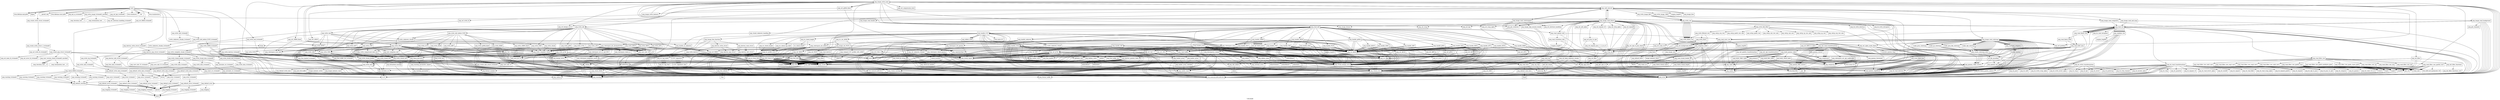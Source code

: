 digraph "Call graph" {
	label="Call graph";

	Node0x555555e62270 [shape=record,addressTaken=false,label="{main}"];
	Node0x555555e62270 -> Node0x555556634780;
	Node0x555555e62270 -> Node0x5555566349a0;
	Node0x555555e62270 -> Node0x555556634bc0;
	Node0x555555e62270 -> Node0x555556634de0;
	Node0x555555e62270 -> Node0x555556634bc0;
	Node0x555555e62270 -> Node0x555556638020;
	Node0x555555e62270 -> Node0x55555663bbe0;
	Node0x555555e62270 -> Node0x55555663be00;
	Node0x555555e62270 -> Node0x55555663e5a0;
	Node0x555555e62270 -> Node0x55555666eed0;
	Node0x555555e62270 -> Node0x55555666f0f0;
	Node0x555555e62270 -> Node0x55555666f310;
	Node0x555555e62270 -> Node0x55555666f310;
	Node0x555555e62270 -> Node0x55555666f310;
	Node0x555555e62270 -> Node0x55555666f6b0;
	Node0x555555e62270 -> Node0x555556676330;
	Node0x555555e62270 -> Node0x555556677e10;
	Node0x555555e62270 -> Node0x555556637d40;
	Node0x555555e62270 -> Node0x55555667ac70;
	Node0x555555e62270 -> Node0x55555667ae90;
	Node0x555555e62270 -> Node0x55555667ae90;
	Node0x555556634780 [shape=record,addressTaken=true,label="{fopen}"];
	Node0x5555566349a0 [shape=record,addressTaken=false,label="{__fprintf_chk}"];
	Node0x555556634bc0 [shape=record,addressTaken=false,label="{llvm.lifetime.start.p0i8}"];
	Node0x555556634de0 [shape=record,addressTaken=false,label="{png_create_write_struct_trcloned0}"];
	Node0x555556634de0 -> Node0x555556634f40;
	Node0x555556634f40 [shape=record,addressTaken=false,label="{png_create_write_struct_2_trcloned0}"];
	Node0x555556634f40 -> Node0x5555566350a0;
	Node0x555556634f40 -> Node0x5555566378e0;
	Node0x5555566350a0 [shape=record,addressTaken=false,label="{png_create_png_struct_trcloned0}"];
	Node0x5555566350a0 -> Node0x555556635200;
	Node0x5555566350a0 -> Node0x555556635420;
	Node0x5555566350a0 -> Node0x555556635640;
	Node0x5555566350a0 -> Node0x555556635860;
	Node0x5555566350a0 -> Node0x555556635a80;
	Node0x5555566350a0 -> Node0x5555566373e0;
	Node0x5555566350a0 -> Node0x555556637600;
	Node0x555556635200 [shape=record,addressTaken=false,label="{llvm.memset.p0i8.i64}"];
	Node0x555556635420 [shape=record,addressTaken=false,label="{png_set_mem_fn_trcloned0}"];
	Node0x555556635640 [shape=record,addressTaken=false,label="{png_set_error_fn_trcloned0}"];
	Node0x555556635860 [shape=record,addressTaken=false,label="{_setjmp}"];
	Node0x555556635a80 [shape=record,addressTaken=false,label="{png_user_version_check_trcloned0_unrolled}"];
	Node0x555556635a80 -> Node0x555556635be0;
	Node0x555556635a80 -> Node0x555556635be0;
	Node0x555556635a80 -> Node0x555556635be0;
	Node0x555556635a80 -> Node0x555556636580;
	Node0x555556635be0 [shape=record,addressTaken=false,label="{__loop_iteration_test___0}"];
	Node0x555556636580 [shape=record,addressTaken=false,label="{__loop_termination_test___0}"];
	Node0x5555566367a0 [shape=record,addressTaken=false,label="{png_safecat}"];
	Node0x555556636c00 [shape=record,addressTaken=true,label="{png_warning}"];
	Node0x555556636c00 -> Node0x555556636d60;
	Node0x555556636d60 [shape=record,addressTaken=false,label="{png_default_warning}"];
	Node0x555556636d60 -> Node0x555556636ec0;
	Node0x555556636d60 -> Node0x555556636ec0;
	Node0x555556636ec0 [shape=record,addressTaken=false,label="{fprintf}"];
	Node0x5555566373e0 [shape=record,addressTaken=true,label="{png_malloc_warn}"];
	Node0x555556637600 [shape=record,addressTaken=false,label="{llvm.memcpy.p0i8.p0i8.i64}"];
	Node0x5555566378e0 [shape=record,addressTaken=false,label="{png_set_write_fn_trcloned0}"];
	Node0x555556637d40 [shape=record,addressTaken=true,label="{fclose}"];
	Node0x555556638020 [shape=record,addressTaken=false,label="{png_create_info_struct_trcloned0}"];
	Node0x555556638020 -> Node0x555556638180;
	Node0x555556638020 -> Node0x555556635200;
	Node0x555556638180 [shape=record,addressTaken=true,label="{png_malloc_base}"];
	Node0x5555566385e0 [shape=record,addressTaken=false,label="{png_destroy_write_struct}"];
	Node0x5555566385e0 -> Node0x555556638740;
	Node0x5555566385e0 -> Node0x55555663a840;
	Node0x5555566385e0 -> Node0x55555663b320;
	Node0x555556638740 [shape=record,addressTaken=false,label="{png_destroy_info_struct}"];
	Node0x555556638740 -> Node0x5555566388a0;
	Node0x555556638740 -> Node0x555556635200;
	Node0x555556638740 -> Node0x555556638a00;
	Node0x5555566388a0 [shape=record,addressTaken=false,label="{png_free_data}"];
	Node0x5555566388a0 -> Node0x555556638a00;
	Node0x5555566388a0 -> Node0x555556638a00;
	Node0x5555566388a0 -> Node0x555556638a00;
	Node0x5555566388a0 -> Node0x555556638a00;
	Node0x5555566388a0 -> Node0x555556638a00;
	Node0x5555566388a0 -> Node0x555556638a00;
	Node0x5555566388a0 -> Node0x555556638a00;
	Node0x5555566388a0 -> Node0x555556638a00;
	Node0x5555566388a0 -> Node0x555556638a00;
	Node0x5555566388a0 -> Node0x555556638a00;
	Node0x5555566388a0 -> Node0x555556638a00;
	Node0x5555566388a0 -> Node0x555556638a00;
	Node0x5555566388a0 -> Node0x555556638a00;
	Node0x5555566388a0 -> Node0x555556638a00;
	Node0x5555566388a0 -> Node0x555556638a00;
	Node0x5555566388a0 -> Node0x555556638a00;
	Node0x5555566388a0 -> Node0x555556638a00;
	Node0x5555566388a0 -> Node0x555556638a00;
	Node0x5555566388a0 -> Node0x555556638a00;
	Node0x5555566388a0 -> Node0x555556638a00;
	Node0x5555566388a0 -> Node0x555556639ea0;
	Node0x5555566388a0 -> Node0x555556638a00;
	Node0x5555566388a0 -> Node0x555556638a00;
	Node0x5555566388a0 -> Node0x555556638a00;
	Node0x5555566388a0 -> Node0x555556638a00;
	Node0x5555566388a0 -> Node0x555556638a00;
	Node0x5555566388a0 -> Node0x555556638a00;
	Node0x555556638a00 [shape=record,addressTaken=true,label="{png_free}"];
	Node0x555556638a00 -> Node0x555556638b60;
	Node0x555556638b60 [shape=record,addressTaken=false,label="{png_free_default}"];
	Node0x555556638b60 -> Node0x555556638cc0;
	Node0x555556638cc0 [shape=record,addressTaken=false,label="{free}"];
	Node0x555556639ea0 [shape=record,addressTaken=false,label="{magma_bug006}"];
	Node0x55555663a840 [shape=record,addressTaken=false,label="{png_write_destroy}"];
	Node0x55555663a840 -> Node0x55555663a9a0;
	Node0x55555663a840 -> Node0x55555663abc0;
	Node0x55555663a840 -> Node0x555556638a00;
	Node0x55555663a840 -> Node0x555556638a00;
	Node0x55555663a840 -> Node0x555556638a00;
	Node0x55555663a840 -> Node0x555556638a00;
	Node0x55555663a840 -> Node0x555556638a00;
	Node0x55555663a9a0 [shape=record,addressTaken=false,label="{deflateEnd}"];
	Node0x55555663abc0 [shape=record,addressTaken=true,label="{png_free_buffer_list}"];
	Node0x55555663abc0 -> Node0x555556638a00;
	Node0x55555663b320 [shape=record,addressTaken=true,label="{png_destroy_png_struct}"];
	Node0x55555663b320 -> Node0x555556637600;
	Node0x55555663b320 -> Node0x555556635200;
	Node0x55555663b320 -> Node0x555556638a00;
	Node0x55555663b320 -> Node0x55555663b6c0;
	Node0x55555663b6c0 [shape=record,addressTaken=true,label="{png_free_jmpbuf}"];
	Node0x55555663b6c0 -> Node0x555556635860;
	Node0x55555663b6c0 -> Node0x555556638a00;
	Node0x55555663bbe0 [shape=record,addressTaken=false,label="{png_init_io_trcloned0}"];
	Node0x55555663be00 [shape=record,addressTaken=false,label="{png_set_IHDR_trcloned0}"];
	Node0x55555663be00 -> Node0x55555663bf60;
	Node0x55555663bf60 [shape=record,addressTaken=false,label="{png_check_IHDR_trcloned0}"];
	Node0x55555663bf60 -> Node0x55555663c0c0;
	Node0x55555663bf60 -> Node0x55555663c3a0;
	Node0x55555663bf60 -> Node0x55555663c680;
	Node0x55555663bf60 -> Node0x55555663c8a0;
	Node0x55555663bf60 -> Node0x55555663cb80;
	Node0x55555663bf60 -> Node0x55555663ce60;
	Node0x55555663bf60 -> Node0x55555663d140;
	Node0x55555663bf60 -> Node0x55555663da20;
	Node0x55555663c0c0 [shape=record,addressTaken=false,label="{png_warning_trcloned0}"];
	Node0x55555663c0c0 -> Node0x555556636d60;
	Node0x55555663c3a0 [shape=record,addressTaken=false,label="{png_warning_trcloned1}"];
	Node0x55555663c3a0 -> Node0x555556636d60;
	Node0x55555663c680 [shape=record,addressTaken=false,label="{png_gt}"];
	Node0x55555663c8a0 [shape=record,addressTaken=false,label="{png_warning_trcloned2}"];
	Node0x55555663c8a0 -> Node0x555556636d60;
	Node0x55555663cb80 [shape=record,addressTaken=false,label="{png_warning_trcloned3}"];
	Node0x55555663cb80 -> Node0x555556636d60;
	Node0x55555663ce60 [shape=record,addressTaken=false,label="{png_warning_trcloned4}"];
	Node0x55555663ce60 -> Node0x555556636d60;
	Node0x55555663d140 [shape=record,addressTaken=false,label="{png_warning_trcloned5}"];
	Node0x55555663d140 -> Node0x555556636d60;
	Node0x55555663da20 [shape=record,addressTaken=false,label="{png_error_trcloned0}"];
	Node0x55555663da20 -> Node0x55555663db80;
	Node0x55555663db80 [shape=record,addressTaken=false,label="{png_default_error_trcloned0}"];
	Node0x55555663db80 -> Node0x555556636ec0;
	Node0x55555663db80 -> Node0x555556636ec0;
	Node0x55555663db80 -> Node0x55555663de60;
	Node0x55555663de60 [shape=record,addressTaken=false,label="{png_longjmp_trcloned0}"];
	Node0x55555663de60 -> Node0x55555663dfc0;
	Node0x55555663dfc0 [shape=record,addressTaken=false,label="{abort}"];
	Node0x55555663e5a0 [shape=record,addressTaken=false,label="{png_write_info_trcloned0}"];
	Node0x55555663e5a0 -> Node0x55555663e700;
	Node0x55555663e5a0 -> Node0x55555666e9b0;
	Node0x55555663e700 [shape=record,addressTaken=false,label="{png_write_info_before_PLTE_trcloned0}"];
	Node0x55555663e700 -> Node0x55555663e860;
	Node0x55555663e700 -> Node0x5555566403a0;
	Node0x55555663e700 -> Node0x555556666490;
	Node0x55555663e860 [shape=record,addressTaken=false,label="{png_write_sig_trcloned0}"];
	Node0x55555663e860 -> Node0x555556637600;
	Node0x55555663e860 -> Node0x55555663ea80;
	Node0x55555663ea80 [shape=record,addressTaken=false,label="{png_write_data_trcloned0}"];
	Node0x55555663ea80 -> Node0x55555663ebe0;
	Node0x55555663ebe0 [shape=record,addressTaken=false,label="{png_default_write_data_trcloned0}"];
	Node0x55555663ebe0 -> Node0x55555663ed40;
	Node0x55555663ebe0 -> Node0x55555663ef60;
	Node0x55555663ed40 [shape=record,addressTaken=false,label="{fwrite}"];
	Node0x55555663ef60 [shape=record,addressTaken=false,label="{png_error_trcloned1}"];
	Node0x55555663ef60 -> Node0x55555663f0c0;
	Node0x55555663f0c0 [shape=record,addressTaken=false,label="{png_default_error_trcloned1}"];
	Node0x55555663f0c0 -> Node0x555556636ec0;
	Node0x55555663f0c0 -> Node0x555556636ec0;
	Node0x55555663f0c0 -> Node0x55555663f3a0;
	Node0x55555663f3a0 [shape=record,addressTaken=false,label="{png_longjmp_trcloned1}"];
	Node0x55555663f3a0 -> Node0x55555663dfc0;
	Node0x55555663f8c0 [shape=record,addressTaken=true,label="{png_error}"];
	Node0x55555663f8c0 -> Node0x55555663fa20;
	Node0x55555663fa20 [shape=record,addressTaken=false,label="{png_default_error}"];
	Node0x55555663fa20 -> Node0x555556636ec0;
	Node0x55555663fa20 -> Node0x555556636ec0;
	Node0x55555663fa20 -> Node0x55555663fd00;
	Node0x55555663fd00 [shape=record,addressTaken=false,label="{png_longjmp}"];
	Node0x55555663fd00 -> Node0x55555663dfc0;
	Node0x5555566403a0 [shape=record,addressTaken=false,label="{png_write_IHDR_trcloned0}"];
	Node0x5555566403a0 -> Node0x555556640bc0;
	Node0x5555566403a0 -> Node0x555556640bc0;
	Node0x5555566403a0 -> Node0x555556640ea0;
	Node0x555556640bc0 [shape=record,addressTaken=false,label="{png_save_uint_32}"];
	Node0x555556640ea0 [shape=record,addressTaken=false,label="{png_write_complete_chunk_trcloned0}"];
	Node0x555556640ea0 -> Node0x5555566410c0;
	Node0x555556640ea0 -> Node0x555556642ca0;
	Node0x555556640ea0 -> Node0x555556644000;
	Node0x5555566410c0 [shape=record,addressTaken=false,label="{png_write_chunk_header_trcloned0}"];
	Node0x5555566410c0 -> Node0x555556641220;
	Node0x5555566410c0 -> Node0x555556641440;
	Node0x5555566410c0 -> Node0x555556641660;
	Node0x5555566410c0 -> Node0x5555566424c0;
	Node0x5555566410c0 -> Node0x555556642900;
	Node0x555556641220 [shape=record,addressTaken=false,label="{png_save_uint_32_trcloned0}"];
	Node0x555556641440 [shape=record,addressTaken=false,label="{png_save_uint_32_trcloned1}"];
	Node0x555556641660 [shape=record,addressTaken=false,label="{png_write_data_trcloned1}"];
	Node0x555556641660 -> Node0x5555566417c0;
	Node0x5555566417c0 [shape=record,addressTaken=false,label="{png_default_write_data_trcloned1}"];
	Node0x5555566417c0 -> Node0x55555663ed40;
	Node0x5555566417c0 -> Node0x5555566419e0;
	Node0x5555566419e0 [shape=record,addressTaken=false,label="{png_error_trcloned2}"];
	Node0x5555566419e0 -> Node0x555556641b40;
	Node0x555556641b40 [shape=record,addressTaken=false,label="{png_default_error_trcloned2}"];
	Node0x555556641b40 -> Node0x555556636ec0;
	Node0x555556641b40 -> Node0x555556636ec0;
	Node0x555556641b40 -> Node0x555556641e20;
	Node0x555556641e20 [shape=record,addressTaken=false,label="{png_longjmp_trcloned2}"];
	Node0x555556641e20 -> Node0x55555663dfc0;
	Node0x5555566424c0 [shape=record,addressTaken=false,label="{png_reset_crc_trcloned0}"];
	Node0x5555566424c0 -> Node0x555556642620;
	Node0x555556642620 [shape=record,addressTaken=false,label="{crc32}"];
	Node0x555556642900 [shape=record,addressTaken=false,label="{png_calculate_crc_trcloned0}"];
	Node0x555556642900 -> Node0x555556642620;
	Node0x555556642ca0 [shape=record,addressTaken=false,label="{png_write_chunk_data_trcloned0}"];
	Node0x555556642ca0 -> Node0x555556642e00;
	Node0x555556642ca0 -> Node0x555556643c60;
	Node0x555556642e00 [shape=record,addressTaken=false,label="{png_write_data_trcloned2}"];
	Node0x555556642e00 -> Node0x555556642f60;
	Node0x555556642f60 [shape=record,addressTaken=false,label="{png_default_write_data_trcloned2}"];
	Node0x555556642f60 -> Node0x55555663ed40;
	Node0x555556642f60 -> Node0x555556643180;
	Node0x555556643180 [shape=record,addressTaken=false,label="{png_error_trcloned3}"];
	Node0x555556643180 -> Node0x5555566432e0;
	Node0x5555566432e0 [shape=record,addressTaken=false,label="{png_default_error_trcloned3}"];
	Node0x5555566432e0 -> Node0x555556636ec0;
	Node0x5555566432e0 -> Node0x555556636ec0;
	Node0x5555566432e0 -> Node0x5555566435c0;
	Node0x5555566435c0 [shape=record,addressTaken=false,label="{png_longjmp_trcloned3}"];
	Node0x5555566435c0 -> Node0x55555663dfc0;
	Node0x555556643c60 [shape=record,addressTaken=false,label="{png_calculate_crc_trcloned1}"];
	Node0x555556643c60 -> Node0x555556642620;
	Node0x555556644000 [shape=record,addressTaken=false,label="{png_write_chunk_end_trcloned0}"];
	Node0x555556644000 -> Node0x555556640bc0;
	Node0x555556644000 -> Node0x555556644220;
	Node0x555556644220 [shape=record,addressTaken=false,label="{png_write_data_trcloned3}"];
	Node0x555556644220 -> Node0x555556644380;
	Node0x555556644380 [shape=record,addressTaken=false,label="{png_default_write_data_trcloned3}"];
	Node0x555556644380 -> Node0x55555663ed40;
	Node0x555556644380 -> Node0x5555566445a0;
	Node0x5555566445a0 [shape=record,addressTaken=false,label="{png_error_trcloned4}"];
	Node0x5555566445a0 -> Node0x555556644700;
	Node0x555556644700 [shape=record,addressTaken=false,label="{png_default_error_trcloned4}"];
	Node0x555556644700 -> Node0x555556636ec0;
	Node0x555556644700 -> Node0x555556636ec0;
	Node0x555556644700 -> Node0x5555566449e0;
	Node0x5555566449e0 [shape=record,addressTaken=false,label="{png_longjmp_trcloned4}"];
	Node0x5555566449e0 -> Node0x55555663dfc0;
	Node0x5555566452c0 [shape=record,addressTaken=true,label="{png_write_gAMA_fixed}"];
	Node0x5555566452c0 -> Node0x555556640bc0;
	Node0x5555566452c0 -> Node0x5555566454e0;
	Node0x5555566454e0 [shape=record,addressTaken=false,label="{png_write_complete_chunk}"];
	Node0x5555566454e0 -> Node0x55555663f8c0;
	Node0x5555566454e0 -> Node0x555556645700;
	Node0x5555566454e0 -> Node0x555556647400;
	Node0x5555566454e0 -> Node0x5555566477a0;
	Node0x555556645700 [shape=record,addressTaken=false,label="{png_write_chunk_header}"];
	Node0x555556645700 -> Node0x555556640bc0;
	Node0x555556645700 -> Node0x555556640bc0;
	Node0x555556645700 -> Node0x5555566459e0;
	Node0x555556645700 -> Node0x555556646fa0;
	Node0x555556645700 -> Node0x555556645b40;
	Node0x5555566459e0 [shape=record,addressTaken=true,label="{png_write_data}"];
	Node0x5555566459e0 -> Node0x555556645b40;
	Node0x5555566459e0 -> Node0x555556645e20;
	Node0x5555566459e0 -> Node0x5555566461c0;
	Node0x5555566459e0 -> Node0x5555566459e0;
	Node0x5555566459e0 -> Node0x5555566466e0;
	Node0x5555566459e0 -> Node0x555556646a80;
	Node0x5555566459e0 -> Node0x55555663f8c0;
	Node0x555556645b40 [shape=record,addressTaken=true,label="{png_calculate_crc}"];
	Node0x555556645b40 -> Node0x555556642620;
	Node0x555556645e20 [shape=record,addressTaken=true,label="{png_push_fill_buffer}"];
	Node0x555556645e20 -> Node0x555556637600;
	Node0x555556645e20 -> Node0x555556637600;
	Node0x5555566461c0 [shape=record,addressTaken=true,label="{png_image_memory_read}"];
	Node0x5555566461c0 -> Node0x555556637600;
	Node0x5555566461c0 -> Node0x55555663f8c0;
	Node0x5555566461c0 -> Node0x55555663f8c0;
	Node0x5555566466e0 [shape=record,addressTaken=true,label="{png_default_write_data}"];
	Node0x5555566466e0 -> Node0x55555663ed40;
	Node0x5555566466e0 -> Node0x55555663f8c0;
	Node0x555556646a80 [shape=record,addressTaken=true,label="{image_memory_write}"];
	Node0x555556646a80 -> Node0x555556637600;
	Node0x555556646a80 -> Node0x55555663f8c0;
	Node0x555556646fa0 [shape=record,addressTaken=true,label="{png_reset_crc}"];
	Node0x555556646fa0 -> Node0x555556642620;
	Node0x555556647400 [shape=record,addressTaken=false,label="{png_write_chunk_data}"];
	Node0x555556647400 -> Node0x5555566459e0;
	Node0x555556647400 -> Node0x555556645b40;
	Node0x5555566477a0 [shape=record,addressTaken=false,label="{png_write_chunk_end}"];
	Node0x5555566477a0 -> Node0x555556640bc0;
	Node0x5555566477a0 -> Node0x5555566459e0;
	Node0x555556647cc0 [shape=record,addressTaken=true,label="{png_app_warning}"];
	Node0x555556647cc0 -> Node0x555556636c00;
	Node0x555556647cc0 -> Node0x55555663f8c0;
	Node0x555556648060 [shape=record,addressTaken=true,label="{png_write_iCCP}"];
	Node0x555556648060 -> Node0x55555663f8c0;
	Node0x555556648060 -> Node0x55555663f8c0;
	Node0x555556648060 -> Node0x55555663f8c0;
	Node0x555556648060 -> Node0x55555663f8c0;
	Node0x555556648060 -> Node0x5555566484c0;
	Node0x555556648060 -> Node0x55555663f8c0;
	Node0x555556648060 -> Node0x555556649320;
	Node0x555556648060 -> Node0x555556649540;
	Node0x555556648060 -> Node0x55555663f8c0;
	Node0x555556648060 -> Node0x555556645700;
	Node0x555556648060 -> Node0x555556647400;
	Node0x555556648060 -> Node0x55555664aae0;
	Node0x555556648060 -> Node0x5555566477a0;
	Node0x5555566484c0 [shape=record,addressTaken=true,label="{png_check_keyword}"];
	Node0x5555566484c0 -> Node0x555556636c00;
	Node0x5555566484c0 -> Node0x5555566486e0;
	Node0x5555566484c0 -> Node0x5555566489c0;
	Node0x5555566484c0 -> Node0x555556648ec0;
	Node0x5555566486e0 [shape=record,addressTaken=false,label="{png_warning_parameter}"];
	Node0x5555566486e0 -> Node0x5555566367a0;
	Node0x5555566489c0 [shape=record,addressTaken=false,label="{png_warning_parameter_signed}"];
	Node0x5555566489c0 -> Node0x555556648b20;
	Node0x5555566489c0 -> Node0x5555566486e0;
	Node0x555556648b20 [shape=record,addressTaken=false,label="{png_format_number}"];
	Node0x555556648ec0 [shape=record,addressTaken=false,label="{png_formatted_warning}"];
	Node0x555556648ec0 -> Node0x555556636c00;
	Node0x555556649320 [shape=record,addressTaken=false,label="{png_text_compress_init}"];
	Node0x555556649540 [shape=record,addressTaken=false,label="{png_text_compress}"];
	Node0x555556649540 -> Node0x5555566496a0;
	Node0x555556649540 -> Node0x555556638180;
	Node0x555556649540 -> Node0x55555664a2e0;
	Node0x555556649540 -> Node0x555556649f40;
	Node0x555556649540 -> Node0x55555664a5c0;
	Node0x5555566496a0 [shape=record,addressTaken=false,label="{png_deflate_claim}"];
	Node0x5555566496a0 -> Node0x5555566367a0;
	Node0x5555566496a0 -> Node0x55555663f8c0;
	Node0x5555566496a0 -> Node0x55555663a9a0;
	Node0x5555566496a0 -> Node0x555556636c00;
	Node0x5555566496a0 -> Node0x555556649b00;
	Node0x5555566496a0 -> Node0x555556649d20;
	Node0x5555566496a0 -> Node0x555556649f40;
	Node0x555556649b00 [shape=record,addressTaken=false,label="{deflateReset}"];
	Node0x555556649d20 [shape=record,addressTaken=false,label="{deflateInit2_}"];
	Node0x555556649f40 [shape=record,addressTaken=true,label="{png_zstream_error}"];
	Node0x55555664a2e0 [shape=record,addressTaken=false,label="{deflate}"];
	Node0x55555664a5c0 [shape=record,addressTaken=false,label="{optimize_cmf}"];
	Node0x55555664aae0 [shape=record,addressTaken=false,label="{png_write_compressed_data_out}"];
	Node0x55555664aae0 -> Node0x555556647400;
	Node0x55555664aae0 -> Node0x555556647400;
	Node0x55555664aae0 -> Node0x55555663f8c0;
	Node0x55555664b0c0 [shape=record,addressTaken=true,label="{png_write_sRGB}"];
	Node0x55555664b0c0 -> Node0x555556636c00;
	Node0x55555664b0c0 -> Node0x5555566454e0;
	Node0x55555664b460 [shape=record,addressTaken=true,label="{png_write_sBIT}"];
	Node0x55555664b460 -> Node0x555556636c00;
	Node0x55555664b460 -> Node0x555556636c00;
	Node0x55555664b460 -> Node0x555556636c00;
	Node0x55555664b460 -> Node0x5555566454e0;
	Node0x55555664b980 [shape=record,addressTaken=true,label="{png_write_cHRM_fixed}"];
	Node0x55555664b980 -> Node0x55555664bae0;
	Node0x55555664b980 -> Node0x55555664bae0;
	Node0x55555664b980 -> Node0x55555664bae0;
	Node0x55555664b980 -> Node0x55555664bae0;
	Node0x55555664b980 -> Node0x55555664bae0;
	Node0x55555664b980 -> Node0x55555664bae0;
	Node0x55555664b980 -> Node0x55555664bae0;
	Node0x55555664b980 -> Node0x55555664bae0;
	Node0x55555664b980 -> Node0x5555566454e0;
	Node0x55555664bae0 [shape=record,addressTaken=false,label="{png_save_int_32}"];
	Node0x55555664bae0 -> Node0x555556640bc0;
	Node0x555556666490 [shape=record,addressTaken=false,label="{write_unknown_chunks_trcloned0}"];
	Node0x5555566665f0 [shape=record,addressTaken=false,label="{png_handle_as_unknown}"];
	Node0x5555566665f0 -> Node0x555556666750;
	Node0x555556666750 [shape=record,addressTaken=false,label="{memcmp}"];
	Node0x555556666af0 [shape=record,addressTaken=true,label="{png_write_chunk}"];
	Node0x555556666af0 -> Node0x5555566454e0;
	Node0x555556666f50 [shape=record,addressTaken=true,label="{png_write_PLTE}"];
	Node0x555556666f50 -> Node0x55555663f8c0;
	Node0x555556666f50 -> Node0x555556636c00;
	Node0x555556666f50 -> Node0x555556636c00;
	Node0x555556666f50 -> Node0x555556645700;
	Node0x555556666f50 -> Node0x555556647400;
	Node0x555556666f50 -> Node0x5555566477a0;
	Node0x5555566676b0 [shape=record,addressTaken=true,label="{png_write_tRNS}"];
	Node0x5555566676b0 -> Node0x555556647cc0;
	Node0x5555566676b0 -> Node0x5555566454e0;
	Node0x5555566676b0 -> Node0x555556647cc0;
	Node0x5555566676b0 -> Node0x555556667a50;
	Node0x5555566676b0 -> Node0x5555566454e0;
	Node0x5555566676b0 -> Node0x555556667a50;
	Node0x5555566676b0 -> Node0x555556667a50;
	Node0x5555566676b0 -> Node0x555556667a50;
	Node0x5555566676b0 -> Node0x555556647cc0;
	Node0x5555566676b0 -> Node0x5555566454e0;
	Node0x5555566676b0 -> Node0x555556647cc0;
	Node0x555556667a50 [shape=record,addressTaken=false,label="{png_save_uint_16}"];
	Node0x555556668270 [shape=record,addressTaken=true,label="{png_write_bKGD}"];
	Node0x555556668270 -> Node0x555556636c00;
	Node0x555556668270 -> Node0x5555566454e0;
	Node0x555556668270 -> Node0x555556667a50;
	Node0x555556668270 -> Node0x555556667a50;
	Node0x555556668270 -> Node0x555556667a50;
	Node0x555556668270 -> Node0x555556636c00;
	Node0x555556668270 -> Node0x5555566454e0;
	Node0x555556668270 -> Node0x555556636c00;
	Node0x555556668270 -> Node0x555556667a50;
	Node0x555556668270 -> Node0x5555566454e0;
	Node0x555556668c10 [shape=record,addressTaken=true,label="{png_write_eXIf}"];
	Node0x555556668c10 -> Node0x555556645700;
	Node0x555556668c10 -> Node0x555556647400;
	Node0x555556668c10 -> Node0x5555566477a0;
	Node0x555556669070 [shape=record,addressTaken=true,label="{png_write_hIST}"];
	Node0x555556669070 -> Node0x555556636c00;
	Node0x555556669070 -> Node0x555556645700;
	Node0x555556669070 -> Node0x555556667a50;
	Node0x555556669070 -> Node0x555556647400;
	Node0x555556669070 -> Node0x5555566477a0;
	Node0x555556669650 [shape=record,addressTaken=true,label="{png_write_oFFs}"];
	Node0x555556669650 -> Node0x555556636c00;
	Node0x555556669650 -> Node0x55555664bae0;
	Node0x555556669650 -> Node0x55555664bae0;
	Node0x555556669650 -> Node0x5555566454e0;
	Node0x555556669b70 [shape=record,addressTaken=true,label="{png_write_pCAL}"];
	Node0x555556669b70 -> Node0x55555663f8c0;
	Node0x555556669b70 -> Node0x5555566484c0;
	Node0x555556669b70 -> Node0x55555663f8c0;
	Node0x555556669b70 -> Node0x555556669f10;
	Node0x555556669b70 -> Node0x55555666a130;
	Node0x555556669b70 -> Node0x555556669f10;
	Node0x555556669b70 -> Node0x555556645700;
	Node0x555556669b70 -> Node0x555556647400;
	Node0x555556669b70 -> Node0x55555664bae0;
	Node0x555556669b70 -> Node0x55555664bae0;
	Node0x555556669b70 -> Node0x555556647400;
	Node0x555556669b70 -> Node0x555556647400;
	Node0x555556669b70 -> Node0x555556647400;
	Node0x555556669b70 -> Node0x555556638a00;
	Node0x555556669b70 -> Node0x5555566477a0;
	Node0x555556669f10 [shape=record,addressTaken=false,label="{strlen}"];
	Node0x55555666a130 [shape=record,addressTaken=true,label="{png_malloc}"];
	Node0x55555666ab90 [shape=record,addressTaken=true,label="{png_write_sCAL_s}"];
	Node0x55555666ab90 -> Node0x555556669f10;
	Node0x55555666ab90 -> Node0x555556669f10;
	Node0x55555666ab90 -> Node0x555556636c00;
	Node0x55555666ab90 -> Node0x555556637600;
	Node0x55555666ab90 -> Node0x555556637600;
	Node0x55555666ab90 -> Node0x5555566454e0;
	Node0x55555666b230 [shape=record,addressTaken=true,label="{png_write_pHYs}"];
	Node0x55555666b230 -> Node0x555556636c00;
	Node0x55555666b230 -> Node0x555556640bc0;
	Node0x55555666b230 -> Node0x555556640bc0;
	Node0x55555666b230 -> Node0x5555566454e0;
	Node0x55555666b750 [shape=record,addressTaken=true,label="{png_write_tIME}"];
	Node0x55555666b750 -> Node0x555556636c00;
	Node0x55555666b750 -> Node0x555556667a50;
	Node0x55555666b750 -> Node0x5555566454e0;
	Node0x55555666bbb0 [shape=record,addressTaken=true,label="{png_write_sPLT}"];
	Node0x55555666bbb0 -> Node0x5555566484c0;
	Node0x55555666bbb0 -> Node0x55555663f8c0;
	Node0x55555666bbb0 -> Node0x555556645700;
	Node0x55555666bbb0 -> Node0x555556647400;
	Node0x55555666bbb0 -> Node0x555556647400;
	Node0x55555666bbb0 -> Node0x555556667a50;
	Node0x55555666bbb0 -> Node0x555556667a50;
	Node0x55555666bbb0 -> Node0x555556667a50;
	Node0x55555666bbb0 -> Node0x555556667a50;
	Node0x55555666bbb0 -> Node0x555556667a50;
	Node0x55555666bbb0 -> Node0x555556667a50;
	Node0x55555666bbb0 -> Node0x555556647400;
	Node0x55555666bbb0 -> Node0x5555566477a0;
	Node0x55555666c790 [shape=record,addressTaken=true,label="{png_write_iTXt}"];
	Node0x55555666c790 -> Node0x5555566484c0;
	Node0x55555666c790 -> Node0x55555663f8c0;
	Node0x55555666c790 -> Node0x55555663f8c0;
	Node0x55555666c790 -> Node0x555556669f10;
	Node0x55555666c790 -> Node0x555556669f10;
	Node0x55555666c790 -> Node0x555556669f10;
	Node0x55555666c790 -> Node0x555556649320;
	Node0x55555666c790 -> Node0x555556649540;
	Node0x55555666c790 -> Node0x55555663f8c0;
	Node0x55555666c790 -> Node0x55555663f8c0;
	Node0x55555666c790 -> Node0x555556645700;
	Node0x55555666c790 -> Node0x555556647400;
	Node0x55555666c790 -> Node0x555556647400;
	Node0x55555666c790 -> Node0x555556647400;
	Node0x55555666c790 -> Node0x55555664aae0;
	Node0x55555666c790 -> Node0x555556647400;
	Node0x55555666c790 -> Node0x5555566477a0;
	Node0x55555666d670 [shape=record,addressTaken=true,label="{png_write_zTXt}"];
	Node0x55555666d670 -> Node0x55555666d7d0;
	Node0x55555666d670 -> Node0x55555663f8c0;
	Node0x55555666d670 -> Node0x5555566484c0;
	Node0x55555666d670 -> Node0x55555663f8c0;
	Node0x55555666d670 -> Node0x555556669f10;
	Node0x55555666d670 -> Node0x555556649320;
	Node0x55555666d670 -> Node0x555556649540;
	Node0x55555666d670 -> Node0x55555663f8c0;
	Node0x55555666d670 -> Node0x555556645700;
	Node0x55555666d670 -> Node0x555556647400;
	Node0x55555666d670 -> Node0x55555664aae0;
	Node0x55555666d670 -> Node0x5555566477a0;
	Node0x55555666d7d0 [shape=record,addressTaken=true,label="{png_write_tEXt}"];
	Node0x55555666d7d0 -> Node0x5555566484c0;
	Node0x55555666d7d0 -> Node0x55555663f8c0;
	Node0x55555666d7d0 -> Node0x555556669f10;
	Node0x55555666d7d0 -> Node0x55555663f8c0;
	Node0x55555666d7d0 -> Node0x555556645700;
	Node0x55555666d7d0 -> Node0x555556647400;
	Node0x55555666d7d0 -> Node0x555556647400;
	Node0x55555666d7d0 -> Node0x5555566477a0;
	Node0x55555666e9b0 [shape=record,addressTaken=false,label="{write_unknown_chunks_trcloned1}"];
	Node0x55555666eed0 [shape=record,addressTaken=false,label="{png_set_bgr_trcloned0}"];
	Node0x55555666f0f0 [shape=record,addressTaken=false,label="{llvm.stacksave}"];
	Node0x55555666f310 [shape=record,addressTaken=false,label="{div}"];
	Node0x55555666f6b0 [shape=record,addressTaken=false,label="{png_write_image_trcloned0_unrolled}"];
	Node0x55555666f6b0 -> Node0x55555666f810;
	Node0x55555666f6b0 -> Node0x55555666fa30;
	Node0x55555666f6b0 -> Node0x555556675e30;
	Node0x55555666f6b0 -> Node0x555556676050;
	Node0x55555666f810 [shape=record,addressTaken=false,label="{png_set_interlace_handling_trcloned0}"];
	Node0x55555666fa30 [shape=record,addressTaken=false,label="{png_write_row}"];
	Node0x55555666fa30 -> Node0x55555663f8c0;
	Node0x55555666fa30 -> Node0x55555666fc50;
	Node0x55555666fa30 -> Node0x555556670450;
	Node0x55555666fa30 -> Node0x555556670450;
	Node0x55555666fa30 -> Node0x555556670450;
	Node0x55555666fa30 -> Node0x555556670450;
	Node0x55555666fa30 -> Node0x555556670450;
	Node0x55555666fa30 -> Node0x555556670450;
	Node0x55555666fa30 -> Node0x555556670450;
	Node0x55555666fa30 -> Node0x555556637600;
	Node0x55555666fa30 -> Node0x555556671b30;
	Node0x55555666fa30 -> Node0x555556670450;
	Node0x55555666fa30 -> Node0x555556671ed0;
	Node0x55555666fa30 -> Node0x55555663f8c0;
	Node0x55555666fa30 -> Node0x5555566734d0;
	Node0x55555666fa30 -> Node0x5555566736f0;
	Node0x55555666fa30 -> Node0x555556673910;
	Node0x55555666fc50 [shape=record,addressTaken=true,label="{png_write_start_row}"];
	Node0x55555666fc50 -> Node0x55555666a130;
	Node0x55555666fc50 -> Node0x55555666a130;
	Node0x55555666fc50 -> Node0x55555666a130;
	Node0x55555666fc50 -> Node0x55555666fff0;
	Node0x55555666fff0 [shape=record,addressTaken=true,label="{png_calloc}"];
	Node0x55555666fff0 -> Node0x55555666a130;
	Node0x55555666fff0 -> Node0x555556635200;
	Node0x555556670450 [shape=record,addressTaken=true,label="{png_write_finish_row}"];
	Node0x555556670450 -> Node0x555556635200;
	Node0x555556670450 -> Node0x555556670670;
	Node0x555556670670 [shape=record,addressTaken=true,label="{png_compress_IDAT}"];
	Node0x555556670670 -> Node0x55555666a130;
	Node0x555556670670 -> Node0x55555663abc0;
	Node0x555556670670 -> Node0x555556670950;
	Node0x555556670670 -> Node0x5555566496a0;
	Node0x555556670670 -> Node0x55555663f8c0;
	Node0x555556670670 -> Node0x55555664a2e0;
	Node0x555556670670 -> Node0x555556670950;
	Node0x555556670670 -> Node0x55555664a5c0;
	Node0x555556670670 -> Node0x5555566454e0;
	Node0x555556670670 -> Node0x55555663f8c0;
	Node0x555556670670 -> Node0x555556670950;
	Node0x555556670670 -> Node0x55555664a5c0;
	Node0x555556670670 -> Node0x5555566454e0;
	Node0x555556670670 -> Node0x555556649f40;
	Node0x555556670670 -> Node0x55555663f8c0;
	Node0x555556670950 [shape=record,addressTaken=false,label="{png_image_size}"];
	Node0x555556671b30 [shape=record,addressTaken=false,label="{png_do_write_interlace}"];
	Node0x555556671b30 -> Node0x555556637600;
	Node0x555556671ed0 [shape=record,addressTaken=false,label="{png_do_write_transformations}"];
	Node0x555556671ed0 -> Node0x555556672030;
	Node0x555556671ed0 -> Node0x555556672250;
	Node0x555556671ed0 -> Node0x555556672470;
	Node0x555556671ed0 -> Node0x555556672690;
	Node0x555556671ed0 -> Node0x5555566728b0;
	Node0x555556671ed0 -> Node0x555556672ad0;
	Node0x555556671ed0 -> Node0x555556672cf0;
	Node0x555556671ed0 -> Node0x555556672f10;
	Node0x555556671ed0 -> Node0x555556673130;
	Node0x555556672030 [shape=record,addressTaken=false,label="{png_do_strip_channel}"];
	Node0x555556672250 [shape=record,addressTaken=false,label="{png_do_packswap}"];
	Node0x555556672470 [shape=record,addressTaken=false,label="{png_do_pack}"];
	Node0x555556672690 [shape=record,addressTaken=false,label="{png_do_swap}"];
	Node0x5555566728b0 [shape=record,addressTaken=false,label="{png_do_shift}"];
	Node0x555556672ad0 [shape=record,addressTaken=false,label="{png_do_write_swap_alpha}"];
	Node0x555556672cf0 [shape=record,addressTaken=false,label="{png_do_write_invert_alpha}"];
	Node0x555556672f10 [shape=record,addressTaken=false,label="{png_do_bgr}"];
	Node0x555556673130 [shape=record,addressTaken=false,label="{png_do_invert}"];
	Node0x5555566734d0 [shape=record,addressTaken=false,label="{png_do_write_intrapixel}"];
	Node0x5555566736f0 [shape=record,addressTaken=true,label="{png_do_check_palette_indexes}"];
	Node0x555556673910 [shape=record,addressTaken=true,label="{png_write_find_filter}"];
	Node0x555556673910 -> Node0x555556673a70;
	Node0x555556673910 -> Node0x555556673c90;
	Node0x555556673910 -> Node0x555556673eb0;
	Node0x555556673910 -> Node0x5555566740d0;
	Node0x555556673910 -> Node0x5555566742f0;
	Node0x555556673910 -> Node0x555556674510;
	Node0x555556673910 -> Node0x555556674730;
	Node0x555556673910 -> Node0x555556674950;
	Node0x555556673910 -> Node0x555556674b70;
	Node0x555556673a70 [shape=record,addressTaken=false,label="{png_setup_sub_row_only}"];
	Node0x555556673c90 [shape=record,addressTaken=false,label="{png_setup_sub_row}"];
	Node0x555556673eb0 [shape=record,addressTaken=false,label="{png_setup_up_row_only}"];
	Node0x5555566740d0 [shape=record,addressTaken=false,label="{png_setup_up_row}"];
	Node0x5555566742f0 [shape=record,addressTaken=false,label="{png_setup_avg_row_only}"];
	Node0x555556674510 [shape=record,addressTaken=false,label="{png_setup_avg_row}"];
	Node0x555556674730 [shape=record,addressTaken=false,label="{png_setup_paeth_row_only}"];
	Node0x555556674950 [shape=record,addressTaken=false,label="{png_setup_paeth_row}"];
	Node0x555556674b70 [shape=record,addressTaken=false,label="{png_write_filtered_row}"];
	Node0x555556674b70 -> Node0x555556670670;
	Node0x555556674b70 -> Node0x555556670450;
	Node0x555556674b70 -> Node0x555556674e50;
	Node0x555556674e50 [shape=record,addressTaken=true,label="{png_write_flush}"];
	Node0x555556674e50 -> Node0x555556670670;
	Node0x555556674e50 -> Node0x555556675070;
	Node0x555556675070 [shape=record,addressTaken=false,label="{png_flush}"];
	Node0x555556675070 -> Node0x555556646fa0;
	Node0x555556675070 -> Node0x55555663b6c0;
	Node0x555556675070 -> Node0x555556675350;
	Node0x555556675070 -> Node0x555556674e50;
	Node0x555556675070 -> Node0x555556675850;
	Node0x555556675350 [shape=record,addressTaken=true,label="{png_default_flush}"];
	Node0x555556675350 -> Node0x5555566754b0;
	Node0x5555566754b0 [shape=record,addressTaken=false,label="{fflush}"];
	Node0x555556675850 [shape=record,addressTaken=true,label="{image_memory_flush}"];
	Node0x555556675e30 [shape=record,addressTaken=false,label="{__loop_iteration_test___1}"];
	Node0x555556676050 [shape=record,addressTaken=false,label="{__loop_termination_test___1}"];
	Node0x555556676330 [shape=record,addressTaken=false,label="{png_write_end_trcloned0}"];
	Node0x555556676330 -> Node0x55555663f8c0;
	Node0x555556676330 -> Node0x555556676550;
	Node0x555556676330 -> Node0x555556677a70;
	Node0x555556676550 [shape=record,addressTaken=false,label="{png_benign_error}"];
	Node0x555556676550 -> Node0x5555566766b0;
	Node0x555556676550 -> Node0x555556636c00;
	Node0x555556676550 -> Node0x555556676d30;
	Node0x555556676550 -> Node0x55555663f8c0;
	Node0x5555566766b0 [shape=record,addressTaken=false,label="{png_chunk_warning}"];
	Node0x5555566766b0 -> Node0x555556636c00;
	Node0x5555566766b0 -> Node0x5555566768d0;
	Node0x5555566766b0 -> Node0x555556636c00;
	Node0x5555566768d0 [shape=record,addressTaken=false,label="{png_format_buffer}"];
	Node0x555556676d30 [shape=record,addressTaken=false,label="{png_chunk_error}"];
	Node0x555556676d30 -> Node0x55555663f8c0;
	Node0x555556676d30 -> Node0x5555566768d0;
	Node0x555556676d30 -> Node0x55555663f8c0;
	Node0x555556677610 [shape=record,addressTaken=false,label="{write_unknown_chunks}"];
	Node0x555556677610 -> Node0x5555566665f0;
	Node0x555556677610 -> Node0x555556636c00;
	Node0x555556677610 -> Node0x555556666af0;
	Node0x555556677a70 [shape=record,addressTaken=true,label="{png_write_IEND}"];
	Node0x555556677a70 -> Node0x5555566454e0;
	Node0x555556677e10 [shape=record,addressTaken=false,label="{png_destroy_write_struct_trcloned0}"];
	Node0x555556677e10 -> Node0x555556677f70;
	Node0x555556677e10 -> Node0x555556679970;
	Node0x555556677e10 -> Node0x55555667a2f0;
	Node0x555556677f70 [shape=record,addressTaken=false,label="{png_destroy_info_struct_trcloned0}"];
	Node0x555556677f70 -> Node0x5555566780d0;
	Node0x555556677f70 -> Node0x555556635200;
	Node0x555556677f70 -> Node0x555556638a00;
	Node0x5555566780d0 [shape=record,addressTaken=false,label="{png_free_data_trcloned0}"];
	Node0x555556679970 [shape=record,addressTaken=false,label="{png_write_destroy_trcloned0}"];
	Node0x555556679970 -> Node0x55555663a9a0;
	Node0x555556679970 -> Node0x555556679b90;
	Node0x555556679970 -> Node0x555556638a00;
	Node0x555556679970 -> Node0x555556638a00;
	Node0x555556679970 -> Node0x555556638a00;
	Node0x555556679970 -> Node0x555556638a00;
	Node0x555556679970 -> Node0x555556638a00;
	Node0x555556679b90 [shape=record,addressTaken=false,label="{png_free_buffer_list_trcloned0}"];
	Node0x555556679b90 -> Node0x555556638a00;
	Node0x55555667a2f0 [shape=record,addressTaken=false,label="{png_destroy_png_struct_trcloned0}"];
	Node0x55555667a2f0 -> Node0x555556637600;
	Node0x55555667a2f0 -> Node0x555556635200;
	Node0x55555667a2f0 -> Node0x555556638a00;
	Node0x55555667a2f0 -> Node0x55555667a690;
	Node0x55555667a690 [shape=record,addressTaken=false,label="{png_free_jmpbuf_trcloned0}"];
	Node0x55555667a690 -> Node0x555556635860;
	Node0x55555667a690 -> Node0x555556638a00;
	Node0x55555667ac70 [shape=record,addressTaken=false,label="{llvm.stackrestore}"];
	Node0x55555667ae90 [shape=record,addressTaken=false,label="{llvm.lifetime.end.p0i8}"];
	Node0x55555667b390 [shape=record,addressTaken=false,label="{png_sig_cmp}"];
	Node0x55555667b390 -> Node0x555556637600;
	Node0x55555667b390 -> Node0x555556666750;
	Node0x55555667bab0 [shape=record,addressTaken=true,label="{png_zfree}"];
	Node0x55555667bab0 -> Node0x555556638a00;
	Node0x55555667ecf0 [shape=record,addressTaken=false,label="{png_chunk_unknown_handling}"];
	Node0x55555667ecf0 -> Node0x5555566665f0;
	Node0x55555667f070 [shape=record,addressTaken=false,label="{inflateReset}"];
	Node0x55555667f3f0 [shape=record,addressTaken=false,label="{png_colorspace_set_gamma}"];
	Node0x55555667f3f0 -> Node0x55555667f550;
	Node0x55555667f3f0 -> Node0x55555667fd10;
	Node0x55555667f550 [shape=record,addressTaken=false,label="{png_colorspace_check_gamma}"];
	Node0x55555667f550 -> Node0x55555667f6b0;
	Node0x55555667f550 -> Node0x55555667faf0;
	Node0x55555667f550 -> Node0x55555667fd10;
	Node0x55555667f550 -> Node0x55555667fd10;
	Node0x55555667f6b0 [shape=record,addressTaken=false,label="{png_muldiv}"];
	Node0x55555667f6b0 -> Node0x55555667f810;
	Node0x55555667f810 [shape=record,addressTaken=false,label="{llvm.floor.f64}"];
	Node0x55555667faf0 [shape=record,addressTaken=false,label="{png_gamma_significant}"];
	Node0x55555667fd10 [shape=record,addressTaken=false,label="{png_chunk_report}"];
	Node0x55555667fd10 -> Node0x5555566766b0;
	Node0x55555667fd10 -> Node0x55555667ff30;
	Node0x55555667fd10 -> Node0x555556647cc0;
	Node0x55555667fd10 -> Node0x555556680390;
	Node0x55555667ff30 [shape=record,addressTaken=false,label="{png_chunk_benign_error}"];
	Node0x55555667ff30 -> Node0x5555566766b0;
	Node0x55555667ff30 -> Node0x555556676d30;
	Node0x555556680390 [shape=record,addressTaken=true,label="{png_app_error}"];
	Node0x555556680390 -> Node0x555556636c00;
	Node0x555556680390 -> Node0x55555663f8c0;
	Node0x555556680a30 [shape=record,addressTaken=false,label="{png_colorspace_sync_info}"];
	Node0x555556680a30 -> Node0x5555566388a0;
	Node0x555556680c50 [shape=record,addressTaken=false,label="{png_colorspace_sync}"];
	Node0x555556680c50 -> Node0x555556637600;
	Node0x555556680c50 -> Node0x555556680a30;
	Node0x555556680f30 [shape=record,addressTaken=false,label="{png_colorspace_set_chromaticities}"];
	Node0x555556680f30 -> Node0x555556681090;
	Node0x555556680f30 -> Node0x555556683030;
	Node0x555556680f30 -> Node0x555556676550;
	Node0x555556680f30 -> Node0x55555663f8c0;
	Node0x555556681090 [shape=record,addressTaken=false,label="{png_colorspace_check_xy}"];
	Node0x555556681090 -> Node0x5555566811f0;
	Node0x555556681090 -> Node0x555556682530;
	Node0x555556681090 -> Node0x555556682d50;
	Node0x5555566811f0 [shape=record,addressTaken=false,label="{png_XYZ_from_xy}"];
	Node0x5555566811f0 -> Node0x55555667f6b0;
	Node0x5555566811f0 -> Node0x55555667f6b0;
	Node0x5555566811f0 -> Node0x55555667f6b0;
	Node0x5555566811f0 -> Node0x55555667f6b0;
	Node0x5555566811f0 -> Node0x55555667f6b0;
	Node0x5555566811f0 -> Node0x55555667f6b0;
	Node0x5555566811f0 -> Node0x55555667f6b0;
	Node0x5555566811f0 -> Node0x55555667f6b0;
	Node0x5555566811f0 -> Node0x555556681950;
	Node0x5555566811f0 -> Node0x555556681950;
	Node0x5555566811f0 -> Node0x555556681950;
	Node0x5555566811f0 -> Node0x55555667f6b0;
	Node0x5555566811f0 -> Node0x55555667f6b0;
	Node0x5555566811f0 -> Node0x55555667f6b0;
	Node0x5555566811f0 -> Node0x55555667f6b0;
	Node0x5555566811f0 -> Node0x55555667f6b0;
	Node0x5555566811f0 -> Node0x55555667f6b0;
	Node0x5555566811f0 -> Node0x55555667f6b0;
	Node0x5555566811f0 -> Node0x55555667f6b0;
	Node0x5555566811f0 -> Node0x55555667f6b0;
	Node0x555556681950 [shape=record,addressTaken=false,label="{png_reciprocal}"];
	Node0x555556681950 -> Node0x55555667f810;
	Node0x555556682530 [shape=record,addressTaken=false,label="{png_xy_from_XYZ}"];
	Node0x555556682530 -> Node0x55555667f6b0;
	Node0x555556682530 -> Node0x55555667f6b0;
	Node0x555556682530 -> Node0x55555667f6b0;
	Node0x555556682530 -> Node0x55555667f6b0;
	Node0x555556682530 -> Node0x55555667f6b0;
	Node0x555556682530 -> Node0x55555667f6b0;
	Node0x555556682530 -> Node0x55555667f6b0;
	Node0x555556682530 -> Node0x55555667f6b0;
	Node0x555556682d50 [shape=record,addressTaken=false,label="{png_colorspace_endpoints_match}"];
	Node0x555556683030 [shape=record,addressTaken=false,label="{png_colorspace_set_xy_and_XYZ}"];
	Node0x555556683030 -> Node0x555556682d50;
	Node0x555556683030 -> Node0x555556676550;
	Node0x555556683030 -> Node0x555556637600;
	Node0x555556683030 -> Node0x555556637600;
	Node0x555556683030 -> Node0x555556682d50;
	Node0x555556684930 [shape=record,addressTaken=false,label="{png_colorspace_set_sRGB}"];
	Node0x555556684930 -> Node0x555556684a90;
	Node0x555556684930 -> Node0x555556684a90;
	Node0x555556684930 -> Node0x555556676550;
	Node0x555556684930 -> Node0x555556682d50;
	Node0x555556684930 -> Node0x55555667fd10;
	Node0x555556684930 -> Node0x55555667f550;
	Node0x555556684930 -> Node0x555556637600;
	Node0x555556684930 -> Node0x555556637600;
	Node0x555556684a90 [shape=record,addressTaken=false,label="{png_icc_profile_error}"];
	Node0x555556684a90 -> Node0x5555566367a0;
	Node0x555556684a90 -> Node0x5555566367a0;
	Node0x555556684a90 -> Node0x5555566367a0;
	Node0x555556684a90 -> Node0x555556684e30;
	Node0x555556684a90 -> Node0x5555566854b0;
	Node0x555556684a90 -> Node0x555556648b20;
	Node0x555556684a90 -> Node0x5555566367a0;
	Node0x555556684a90 -> Node0x5555566367a0;
	Node0x555556684a90 -> Node0x5555566367a0;
	Node0x555556684a90 -> Node0x55555667fd10;
	Node0x555556684e30 [shape=record,addressTaken=false,label="{is_ICC_signature}"];
	Node0x555556684e30 -> Node0x555556684f90;
	Node0x555556684e30 -> Node0x555556684f90;
	Node0x555556684e30 -> Node0x555556684f90;
	Node0x555556684e30 -> Node0x555556684f90;
	Node0x555556684f90 [shape=record,addressTaken=false,label="{is_ICC_signature_char}"];
	Node0x5555566854b0 [shape=record,addressTaken=false,label="{png_icc_tag_name}"];
	Node0x5555566854b0 -> Node0x555556685610;
	Node0x5555566854b0 -> Node0x555556685610;
	Node0x5555566854b0 -> Node0x555556685610;
	Node0x5555566854b0 -> Node0x555556685610;
	Node0x555556685610 [shape=record,addressTaken=false,label="{png_icc_tag_char}"];
	Node0x5555566864f0 [shape=record,addressTaken=false,label="{png_icc_check_length}"];
	Node0x5555566864f0 -> Node0x555556686650;
	Node0x5555566864f0 -> Node0x555556684a90;
	Node0x555556686650 [shape=record,addressTaken=false,label="{icc_check_length}"];
	Node0x555556686650 -> Node0x555556684a90;
	Node0x5555566869f0 [shape=record,addressTaken=false,label="{png_icc_check_header}"];
	Node0x5555566869f0 -> Node0x555556684a90;
	Node0x5555566869f0 -> Node0x555556684a90;
	Node0x5555566869f0 -> Node0x555556684a90;
	Node0x5555566869f0 -> Node0x555556684a90;
	Node0x5555566869f0 -> Node0x555556684a90;
	Node0x5555566869f0 -> Node0x555556684a90;
	Node0x5555566869f0 -> Node0x555556666750;
	Node0x5555566869f0 -> Node0x555556684a90;
	Node0x5555566869f0 -> Node0x555556684a90;
	Node0x5555566869f0 -> Node0x555556684a90;
	Node0x5555566869f0 -> Node0x555556684a90;
	Node0x5555566869f0 -> Node0x555556684a90;
	Node0x5555566869f0 -> Node0x555556684a90;
	Node0x5555566869f0 -> Node0x555556684a90;
	Node0x5555566869f0 -> Node0x555556684a90;
	Node0x5555566869f0 -> Node0x555556684a90;
	Node0x555556687750 [shape=record,addressTaken=false,label="{png_icc_check_tag_table}"];
	Node0x555556687750 -> Node0x555556684a90;
	Node0x555556687750 -> Node0x555556684a90;
	Node0x555556687a30 [shape=record,addressTaken=false,label="{png_icc_set_sRGB}"];
	Node0x555556687a30 -> Node0x555556687b90;
	Node0x555556687a30 -> Node0x555556684930;
	Node0x555556687b90 [shape=record,addressTaken=false,label="{png_compare_ICC_profile_with_sRGB}"];
	Node0x555556687b90 -> Node0x555556687cf0;
	Node0x555556687b90 -> Node0x555556687cf0;
	Node0x555556687b90 -> Node0x555556642620;
	Node0x555556687b90 -> Node0x555556642620;
	Node0x555556687b90 -> Node0x55555667fd10;
	Node0x555556687b90 -> Node0x55555667fd10;
	Node0x555556687b90 -> Node0x55555667fd10;
	Node0x555556687cf0 [shape=record,addressTaken=false,label="{adler32}"];
	Node0x555556688970 [shape=record,addressTaken=false,label="{png_colorspace_set_rgb_coefficients}"];
	Node0x555556688970 -> Node0x55555667f6b0;
	Node0x555556688970 -> Node0x55555667f6b0;
	Node0x555556688970 -> Node0x55555667f6b0;
	Node0x555556688970 -> Node0x55555663f8c0;
	Node0x555556688970 -> Node0x55555663f8c0;
	Node0x555556688e90 [shape=record,addressTaken=false,label="{png_check_IHDR}"];
	Node0x555556688e90 -> Node0x555556636c00;
	Node0x555556688e90 -> Node0x555556636c00;
	Node0x555556688e90 -> Node0x55555663c680;
	Node0x555556688e90 -> Node0x555556636c00;
	Node0x555556688e90 -> Node0x555556636c00;
	Node0x555556688e90 -> Node0x555556636c00;
	Node0x555556688e90 -> Node0x555556636c00;
	Node0x555556688e90 -> Node0x555556636c00;
	Node0x555556688e90 -> Node0x555556636c00;
	Node0x555556688e90 -> Node0x555556636c00;
	Node0x555556688e90 -> Node0x555556636c00;
	Node0x555556688e90 -> Node0x555556636c00;
	Node0x555556688e90 -> Node0x555556636c00;
	Node0x555556688e90 -> Node0x555556636c00;
	Node0x555556688e90 -> Node0x555556636c00;
	Node0x555556688e90 -> Node0x55555663f8c0;
	Node0x555556689bf0 [shape=record,addressTaken=false,label="{png_check_fp_number}"];
	Node0x555556689d50 [shape=record,addressTaken=false,label="{png_check_fp_string}"];
	Node0x555556689d50 -> Node0x555556689bf0;
	Node0x55555668b4f0 [shape=record,addressTaken=false,label="{png_reciprocal2}"];
	Node0x55555668b4f0 -> Node0x55555667f810;
	Node0x55555668b710 [shape=record,addressTaken=false,label="{png_gamma_8bit_correct}"];
	Node0x55555668b710 -> Node0x55555668b870;
	Node0x55555668b710 -> Node0x55555667f810;
	Node0x55555668b870 [shape=record,addressTaken=false,label="{pow}"];
	Node0x55555668bb50 [shape=record,addressTaken=false,label="{png_gamma_16bit_correct}"];
	Node0x55555668bb50 -> Node0x55555668b870;
	Node0x55555668bb50 -> Node0x55555667f810;
	Node0x55555668be30 [shape=record,addressTaken=false,label="{png_gamma_correct}"];
	Node0x55555668be30 -> Node0x55555668b710;
	Node0x55555668be30 -> Node0x55555668bb50;
	Node0x55555668c110 [shape=record,addressTaken=false,label="{png_destroy_gamma_table}"];
	Node0x55555668c110 -> Node0x555556638a00;
	Node0x55555668c110 -> Node0x555556638a00;
	Node0x55555668c110 -> Node0x555556638a00;
	Node0x55555668c110 -> Node0x555556638a00;
	Node0x55555668c110 -> Node0x555556638a00;
	Node0x55555668c110 -> Node0x555556638a00;
	Node0x55555668c110 -> Node0x555556638a00;
	Node0x55555668c110 -> Node0x555556638a00;
	Node0x55555668c110 -> Node0x555556638a00;
	Node0x55555668c930 [shape=record,addressTaken=false,label="{png_build_gamma_table}"];
	Node0x55555668c930 -> Node0x555556636c00;
	Node0x55555668c930 -> Node0x55555668c110;
	Node0x55555668c930 -> Node0x55555668b4f0;
	Node0x55555668c930 -> Node0x55555668ccd0;
	Node0x55555668c930 -> Node0x555556681950;
	Node0x55555668c930 -> Node0x55555668ccd0;
	Node0x55555668c930 -> Node0x555556681950;
	Node0x55555668c930 -> Node0x55555668ccd0;
	Node0x55555668c930 -> Node0x55555668d430;
	Node0x55555668c930 -> Node0x55555668d710;
	Node0x55555668c930 -> Node0x55555668b4f0;
	Node0x55555668c930 -> Node0x55555668de50;
	Node0x55555668c930 -> Node0x555556681950;
	Node0x55555668c930 -> Node0x55555668de50;
	Node0x55555668c930 -> Node0x555556681950;
	Node0x55555668c930 -> Node0x55555668de50;
	Node0x55555668ccd0 [shape=record,addressTaken=false,label="{png_build_8bit_table}"];
	Node0x55555668ccd0 -> Node0x55555666a130;
	Node0x55555668ccd0 -> Node0x55555667faf0;
	Node0x55555668ccd0 -> Node0x55555668b710;
	Node0x55555668d430 [shape=record,addressTaken=false,label="{png_product2}"];
	Node0x55555668d430 -> Node0x55555667f810;
	Node0x55555668d710 [shape=record,addressTaken=false,label="{png_build_16to8_table}"];
	Node0x55555668d710 -> Node0x55555666fff0;
	Node0x55555668d710 -> Node0x55555668d930;
	Node0x55555668d710 -> Node0x55555666a130;
	Node0x55555668d710 -> Node0x55555668bb50;
	Node0x55555668d930 [shape=record,addressTaken=false,label="{llvm.umax.i32}"];
	Node0x55555668de50 [shape=record,addressTaken=false,label="{png_build_16bit_table}"];
	Node0x55555668de50 -> Node0x55555666fff0;
	Node0x55555668de50 -> Node0x55555666a130;
	Node0x55555668de50 -> Node0x55555667faf0;
	Node0x55555668de50 -> Node0x55555668b870;
	Node0x55555668de50 -> Node0x55555667f810;
	Node0x55555668e890 [shape=record,addressTaken=false,label="{png_image_free}"];
	Node0x55555668e890 -> Node0x55555668e9f0;
	Node0x55555668e9f0 [shape=record,addressTaken=false,label="{png_safe_execute}"];
	Node0x55555668e9f0 -> Node0x555556635860;
	Node0x55555668e9f0 -> Node0x55555668ec10;
	Node0x55555668e9f0 -> Node0x555556695b50;
	Node0x55555668e9f0 -> Node0x5555566a70f0;
	Node0x55555668e9f0 -> Node0x5555566c0210;
	Node0x55555668e9f0 -> Node0x5555566c07d0;
	Node0x55555668e9f0 -> Node0x5555566c0b70;
	Node0x55555668e9f0 -> Node0x5555566c6f50;
	Node0x55555668e9f0 -> Node0x5555566c8550;
	Node0x55555668e9f0 -> Node0x5555566c9050;
	Node0x55555668e9f0 -> Node0x5555566cb050;
	Node0x55555668e9f0 -> Node0x5555566cdad0;
	Node0x55555668e9f0 -> Node0x5555566cde70;
	Node0x55555668e9f0 -> Node0x5555566ce2d0;
	Node0x55555668e9f0 -> Node0x55555668e890;
	Node0x55555668ec10 [shape=record,addressTaken=true,label="{png_image_write_main}"];
	Node0x55555668ec10 -> Node0x55555668ed70;
	Node0x55555668ec10 -> Node0x55555663f8c0;
	Node0x55555668ec10 -> Node0x55555663f8c0;
	Node0x55555668ec10 -> Node0x55555663f8c0;
	Node0x55555668ec10 -> Node0x55555668f1d0;
	Node0x55555668ec10 -> Node0x55555668f4b0;
	Node0x55555668ec10 -> Node0x55555663f8c0;
	Node0x55555668ec10 -> Node0x55555668f1d0;
	Node0x55555668ec10 -> Node0x555556690ab0;
	Node0x55555668ec10 -> Node0x555556690e50;
	Node0x55555668ec10 -> Node0x5555566911f0;
	Node0x55555668ec10 -> Node0x555556690ab0;
	Node0x55555668ec10 -> Node0x555556691650;
	Node0x55555668ec10 -> Node0x555556693b50;
	Node0x55555668ec10 -> Node0x555556693d70;
	Node0x55555668ec10 -> Node0x555556693f90;
	Node0x55555668ec10 -> Node0x5555566941b0;
	Node0x55555668ec10 -> Node0x55555663f8c0;
	Node0x55555668ec10 -> Node0x555556694490;
	Node0x55555668ec10 -> Node0x555556694a70;
	Node0x55555668ec10 -> Node0x555556694c90;
	Node0x55555668ec10 -> Node0x55555666a130;
	Node0x55555668ec10 -> Node0x55555668e9f0;
	Node0x55555668ec10 -> Node0x55555668e9f0;
	Node0x55555668ec10 -> Node0x555556638a00;
	Node0x55555668ec10 -> Node0x55555666fa30;
	Node0x55555668ec10 -> Node0x555556695270;
	Node0x55555668ed70 [shape=record,addressTaken=false,label="{png_set_benign_errors}"];
	Node0x55555668f1d0 [shape=record,addressTaken=false,label="{png_set_IHDR}"];
	Node0x55555668f1d0 -> Node0x555556688e90;
	Node0x55555668f4b0 [shape=record,addressTaken=false,label="{png_image_set_PLTE}"];
	Node0x55555668f4b0 -> Node0x555556635200;
	Node0x55555668f4b0 -> Node0x555556635200;
	Node0x55555668f4b0 -> Node0x55555668f790;
	Node0x55555668f4b0 -> Node0x55555668f790;
	Node0x55555668f4b0 -> Node0x55555668f790;
	Node0x55555668f4b0 -> Node0x55555668f790;
	Node0x55555668f4b0 -> Node0x55555668fbf0;
	Node0x55555668f4b0 -> Node0x555556690290;
	Node0x55555668f790 [shape=record,addressTaken=false,label="{png_unpremultiply}"];
	Node0x55555668fbf0 [shape=record,addressTaken=false,label="{png_set_PLTE}"];
	Node0x55555668fbf0 -> Node0x55555663f8c0;
	Node0x55555668fbf0 -> Node0x555556636c00;
	Node0x55555668fbf0 -> Node0x55555667fd10;
	Node0x55555668fbf0 -> Node0x5555566388a0;
	Node0x55555668fbf0 -> Node0x55555666fff0;
	Node0x55555668fbf0 -> Node0x555556637600;
	Node0x555556690290 [shape=record,addressTaken=false,label="{png_set_tRNS}"];
	Node0x555556690290 -> Node0x5555566388a0;
	Node0x555556690290 -> Node0x55555666a130;
	Node0x555556690290 -> Node0x555556637600;
	Node0x555556690290 -> Node0x555556636c00;
	Node0x555556690290 -> Node0x555556637600;
	Node0x555556690ab0 [shape=record,addressTaken=false,label="{png_set_gAMA_fixed}"];
	Node0x555556690ab0 -> Node0x55555667f3f0;
	Node0x555556690ab0 -> Node0x555556680a30;
	Node0x555556690e50 [shape=record,addressTaken=false,label="{png_set_cHRM_fixed}"];
	Node0x555556690e50 -> Node0x555556680f30;
	Node0x555556690e50 -> Node0x555556680a30;
	Node0x5555566911f0 [shape=record,addressTaken=false,label="{png_set_sRGB}"];
	Node0x5555566911f0 -> Node0x555556684930;
	Node0x5555566911f0 -> Node0x555556680a30;
	Node0x555556691650 [shape=record,addressTaken=false,label="{png_write_info}"];
	Node0x555556691650 -> Node0x5555566917b0;
	Node0x555556691650 -> Node0x555556666f50;
	Node0x555556691650 -> Node0x55555663f8c0;
	Node0x555556691650 -> Node0x5555566676b0;
	Node0x555556691650 -> Node0x555556668270;
	Node0x555556691650 -> Node0x555556668c10;
	Node0x555556691650 -> Node0x555556669070;
	Node0x555556691650 -> Node0x555556669650;
	Node0x555556691650 -> Node0x555556669b70;
	Node0x555556691650 -> Node0x55555666ab90;
	Node0x555556691650 -> Node0x55555666b230;
	Node0x555556691650 -> Node0x55555666b750;
	Node0x555556691650 -> Node0x55555666bbb0;
	Node0x555556691650 -> Node0x55555666c790;
	Node0x555556691650 -> Node0x55555666d670;
	Node0x555556691650 -> Node0x55555666d7d0;
	Node0x555556691650 -> Node0x555556677610;
	Node0x5555566917b0 [shape=record,addressTaken=false,label="{png_write_info_before_PLTE}"];
	Node0x5555566917b0 -> Node0x555556691910;
	Node0x5555566917b0 -> Node0x555556636c00;
	Node0x5555566917b0 -> Node0x555556691d70;
	Node0x5555566917b0 -> Node0x5555566452c0;
	Node0x5555566917b0 -> Node0x555556647cc0;
	Node0x5555566917b0 -> Node0x555556648060;
	Node0x5555566917b0 -> Node0x55555664b0c0;
	Node0x5555566917b0 -> Node0x55555664b460;
	Node0x5555566917b0 -> Node0x55555664b980;
	Node0x5555566917b0 -> Node0x555556677610;
	Node0x555556691910 [shape=record,addressTaken=true,label="{png_write_sig}"];
	Node0x555556691910 -> Node0x555556637600;
	Node0x555556691910 -> Node0x5555566459e0;
	Node0x555556691d70 [shape=record,addressTaken=true,label="{png_write_IHDR}"];
	Node0x555556691d70 -> Node0x55555663f8c0;
	Node0x555556691d70 -> Node0x55555663f8c0;
	Node0x555556691d70 -> Node0x55555663f8c0;
	Node0x555556691d70 -> Node0x55555663f8c0;
	Node0x555556691d70 -> Node0x55555663f8c0;
	Node0x555556691d70 -> Node0x55555663f8c0;
	Node0x555556691d70 -> Node0x555556636c00;
	Node0x555556691d70 -> Node0x555556636c00;
	Node0x555556691d70 -> Node0x555556636c00;
	Node0x555556691d70 -> Node0x555556640bc0;
	Node0x555556691d70 -> Node0x555556640bc0;
	Node0x555556691d70 -> Node0x5555566454e0;
	Node0x555556693b50 [shape=record,addressTaken=true,label="{png_set_swap}"];
	Node0x555556693d70 [shape=record,addressTaken=true,label="{png_set_bgr}"];
	Node0x555556693f90 [shape=record,addressTaken=true,label="{png_set_swap_alpha}"];
	Node0x5555566941b0 [shape=record,addressTaken=true,label="{png_set_packing}"];
	Node0x555556694490 [shape=record,addressTaken=false,label="{png_set_filter}"];
	Node0x555556694490 -> Node0x555556680390;
	Node0x555556694490 -> Node0x555556647cc0;
	Node0x555556694490 -> Node0x55555666a130;
	Node0x555556694490 -> Node0x55555666a130;
	Node0x555556694490 -> Node0x55555663f8c0;
	Node0x555556694a70 [shape=record,addressTaken=false,label="{png_set_compression_level}"];
	Node0x555556694c90 [shape=record,addressTaken=false,label="{png_get_rowbytes}"];
	Node0x555556695270 [shape=record,addressTaken=false,label="{png_write_end}"];
	Node0x555556695270 -> Node0x55555663f8c0;
	Node0x555556695270 -> Node0x555556676550;
	Node0x555556695270 -> Node0x55555666b750;
	Node0x555556695270 -> Node0x55555666c790;
	Node0x555556695270 -> Node0x55555666d670;
	Node0x555556695270 -> Node0x55555666d7d0;
	Node0x555556695270 -> Node0x555556677610;
	Node0x555556695270 -> Node0x555556677a70;
	Node0x555556695b50 [shape=record,addressTaken=true,label="{png_image_read_and_map}"];
	Node0x555556695b50 -> Node0x55555663f8c0;
	Node0x555556695b50 -> Node0x555556695d70;
	Node0x555556695d70 [shape=record,addressTaken=false,label="{png_read_row}"];
	Node0x555556695d70 -> Node0x555556695ed0;
	Node0x555556695d70 -> Node0x555556699e10;
	Node0x555556695d70 -> Node0x55555669a790;
	Node0x555556695d70 -> Node0x555556699e10;
	Node0x555556695d70 -> Node0x55555669a790;
	Node0x555556695d70 -> Node0x555556699e10;
	Node0x555556695d70 -> Node0x55555669a790;
	Node0x555556695d70 -> Node0x555556699e10;
	Node0x555556695d70 -> Node0x55555669a790;
	Node0x555556695d70 -> Node0x555556699e10;
	Node0x555556695d70 -> Node0x55555669a790;
	Node0x555556695d70 -> Node0x555556699e10;
	Node0x555556695d70 -> Node0x55555669a790;
	Node0x555556695d70 -> Node0x55555669a790;
	Node0x555556695d70 -> Node0x55555663f8c0;
	Node0x555556695d70 -> Node0x55555669ab10;
	Node0x555556695d70 -> Node0x55555669e9b0;
	Node0x555556695d70 -> Node0x55555663f8c0;
	Node0x555556695d70 -> Node0x555556637600;
	Node0x555556695d70 -> Node0x5555566a3510;
	Node0x555556695d70 -> Node0x5555566a3730;
	Node0x555556695d70 -> Node0x55555663f8c0;
	Node0x555556695d70 -> Node0x55555663f8c0;
	Node0x555556695d70 -> Node0x5555566a6810;
	Node0x555556695d70 -> Node0x555556699e10;
	Node0x555556695d70 -> Node0x555556699e10;
	Node0x555556695d70 -> Node0x555556699e10;
	Node0x555556695d70 -> Node0x555556699e10;
	Node0x555556695d70 -> Node0x55555669a790;
	Node0x555556695ed0 [shape=record,addressTaken=false,label="{png_read_start_row}"];
	Node0x555556695ed0 -> Node0x555556696030;
	Node0x555556695ed0 -> Node0x5555566989b0;
	Node0x555556695ed0 -> Node0x555556638a00;
	Node0x555556695ed0 -> Node0x555556638a00;
	Node0x555556695ed0 -> Node0x55555666fff0;
	Node0x555556695ed0 -> Node0x55555666a130;
	Node0x555556695ed0 -> Node0x55555666a130;
	Node0x555556695ed0 -> Node0x55555663f8c0;
	Node0x555556695ed0 -> Node0x555556635200;
	Node0x555556695ed0 -> Node0x555556638a00;
	Node0x555556695ed0 -> Node0x5555566991d0;
	Node0x555556695ed0 -> Node0x55555663f8c0;
	Node0x555556696030 [shape=record,addressTaken=false,label="{png_init_read_transformations}"];
	Node0x555556696030 -> Node0x555556696190;
	Node0x555556696030 -> Node0x555556681950;
	Node0x555556696030 -> Node0x555556681950;
	Node0x555556696030 -> Node0x55555667faf0;
	Node0x555556696030 -> Node0x555556688970;
	Node0x555556696030 -> Node0x555556696830;
	Node0x555556696030 -> Node0x555556696a50;
	Node0x555556696030 -> Node0x555556637600;
	Node0x555556696030 -> Node0x55555667faf0;
	Node0x555556696030 -> Node0x55555667faf0;
	Node0x555556696030 -> Node0x55555667faf0;
	Node0x555556696030 -> Node0x55555667faf0;
	Node0x555556696030 -> Node0x55555667faf0;
	Node0x555556696030 -> Node0x55555667faf0;
	Node0x555556696030 -> Node0x55555668c930;
	Node0x555556696030 -> Node0x555556636c00;
	Node0x555556696030 -> Node0x555556681950;
	Node0x555556696030 -> Node0x55555668b4f0;
	Node0x555556696030 -> Node0x555556681950;
	Node0x555556696030 -> Node0x55555668b4f0;
	Node0x555556696030 -> Node0x55555667faf0;
	Node0x555556696030 -> Node0x55555668b710;
	Node0x555556696030 -> Node0x55555668b710;
	Node0x555556696030 -> Node0x55555668b710;
	Node0x555556696030 -> Node0x55555667faf0;
	Node0x555556696030 -> Node0x55555668b710;
	Node0x555556696030 -> Node0x55555668b710;
	Node0x555556696030 -> Node0x55555668b710;
	Node0x555556696030 -> Node0x555556637600;
	Node0x555556696030 -> Node0x555556681950;
	Node0x555556696030 -> Node0x55555668b4f0;
	Node0x555556696030 -> Node0x555556681950;
	Node0x555556696030 -> Node0x55555668b4f0;
	Node0x555556696030 -> Node0x55555663f8c0;
	Node0x555556696030 -> Node0x55555667faf0;
	Node0x555556696030 -> Node0x55555667faf0;
	Node0x555556696030 -> Node0x55555668be30;
	Node0x555556696030 -> Node0x55555668be30;
	Node0x555556696030 -> Node0x55555668be30;
	Node0x555556696030 -> Node0x55555668be30;
	Node0x555556696030 -> Node0x55555668be30;
	Node0x555556696030 -> Node0x55555668be30;
	Node0x555556696030 -> Node0x55555668be30;
	Node0x555556696030 -> Node0x55555668be30;
	Node0x555556696030 -> Node0x555556637600;
	Node0x555556696190 [shape=record,addressTaken=false,label="{png_gamma_threshold}"];
	Node0x555556696190 -> Node0x55555667f6b0;
	Node0x555556696190 -> Node0x55555667faf0;
	Node0x555556696830 [shape=record,addressTaken=false,label="{png_init_palette_transformations}"];
	Node0x555556696a50 [shape=record,addressTaken=false,label="{png_init_rgb_transformations}"];
	Node0x5555566989b0 [shape=record,addressTaken=false,label="{magma_bug005}"];
	Node0x5555566991d0 [shape=record,addressTaken=false,label="{png_inflate_claim}"];
	Node0x5555566991d0 -> Node0x5555566367a0;
	Node0x5555566991d0 -> Node0x555556676d30;
	Node0x5555566991d0 -> Node0x5555566994b0;
	Node0x5555566991d0 -> Node0x5555566996d0;
	Node0x5555566991d0 -> Node0x5555566998f0;
	Node0x5555566991d0 -> Node0x555556649f40;
	Node0x5555566994b0 [shape=record,addressTaken=false,label="{inflateReset2}"];
	Node0x5555566996d0 [shape=record,addressTaken=false,label="{inflateInit2_}"];
	Node0x5555566998f0 [shape=record,addressTaken=false,label="{inflateValidate}"];
	Node0x555556699e10 [shape=record,addressTaken=false,label="{png_combine_row}"];
	Node0x555556699e10 -> Node0x55555663f8c0;
	Node0x555556699e10 -> Node0x55555663f8c0;
	Node0x555556699e10 -> Node0x55555663f8c0;
	Node0x555556699e10 -> Node0x55555663f8c0;
	Node0x555556699e10 -> Node0x55555669a270;
	Node0x555556699e10 -> Node0x555556637600;
	Node0x555556699e10 -> Node0x555556637600;
	Node0x555556699e10 -> Node0x555556637600;
	Node0x55555669a270 [shape=record,addressTaken=false,label="{magma_bug004}"];
	Node0x55555669a790 [shape=record,addressTaken=false,label="{png_read_finish_row}"];
	Node0x55555669a790 -> Node0x555556635200;
	Node0x55555669a790 -> Node0x55555669a9b0;
	Node0x55555669a9b0 [shape=record,addressTaken=false,label="{png_read_finish_IDAT}"];
	Node0x55555669a9b0 -> Node0x55555669ab10;
	Node0x55555669a9b0 -> Node0x55555669ac70;
	Node0x55555669ab10 [shape=record,addressTaken=false,label="{png_read_IDAT_data}"];
	Node0x55555669ab10 -> Node0x55555669ac70;
	Node0x55555669ab10 -> Node0x55555669bdb0;
	Node0x55555669ab10 -> Node0x55555663f8c0;
	Node0x55555669ab10 -> Node0x55555669cd90;
	Node0x55555669ab10 -> Node0x55555669add0;
	Node0x55555669ab10 -> Node0x55555669d430;
	Node0x55555669ab10 -> Node0x55555667ff30;
	Node0x55555669ab10 -> Node0x555556649f40;
	Node0x55555669ab10 -> Node0x555556676d30;
	Node0x55555669ab10 -> Node0x55555667ff30;
	Node0x55555669ab10 -> Node0x55555663f8c0;
	Node0x55555669ab10 -> Node0x55555667ff30;
	Node0x55555669ac70 [shape=record,addressTaken=false,label="{png_crc_finish}"];
	Node0x55555669ac70 -> Node0x55555669add0;
	Node0x55555669ac70 -> Node0x55555669b890;
	Node0x55555669ac70 -> Node0x5555566766b0;
	Node0x55555669ac70 -> Node0x555556676d30;
	Node0x55555669add0 [shape=record,addressTaken=false,label="{png_crc_read}"];
	Node0x55555669add0 -> Node0x55555669af30;
	Node0x55555669add0 -> Node0x555556645b40;
	Node0x55555669af30 [shape=record,addressTaken=true,label="{png_read_data}"];
	Node0x55555669af30 -> Node0x55555669b090;
	Node0x55555669af30 -> Node0x55555663f8c0;
	Node0x55555669b090 [shape=record,addressTaken=true,label="{png_default_read_data}"];
	Node0x55555669b090 -> Node0x55555669b1f0;
	Node0x55555669b090 -> Node0x55555663f8c0;
	Node0x55555669b1f0 [shape=record,addressTaken=false,label="{fread}"];
	Node0x55555669b890 [shape=record,addressTaken=false,label="{png_crc_error}"];
	Node0x55555669b890 -> Node0x55555669af30;
	Node0x55555669bdb0 [shape=record,addressTaken=false,label="{png_read_chunk_header}"];
	Node0x55555669bdb0 -> Node0x55555669af30;
	Node0x55555669bdb0 -> Node0x55555669bfd0;
	Node0x55555669bdb0 -> Node0x555556646fa0;
	Node0x55555669bdb0 -> Node0x555556645b40;
	Node0x55555669bdb0 -> Node0x55555669c430;
	Node0x55555669bdb0 -> Node0x55555669c710;
	Node0x55555669bfd0 [shape=record,addressTaken=false,label="{png_get_uint_31}"];
	Node0x55555669bfd0 -> Node0x55555663f8c0;
	Node0x55555669c430 [shape=record,addressTaken=false,label="{png_check_chunk_name}"];
	Node0x55555669c430 -> Node0x555556676d30;
	Node0x55555669c710 [shape=record,addressTaken=false,label="{png_check_chunk_length}"];
	Node0x55555669c710 -> Node0x55555669c870;
	Node0x55555669c710 -> Node0x555556676d30;
	Node0x55555669c870 [shape=record,addressTaken=false,label="{magma_bug001}"];
	Node0x55555669cd90 [shape=record,addressTaken=false,label="{png_read_buffer}"];
	Node0x55555669cd90 -> Node0x555556638a00;
	Node0x55555669cd90 -> Node0x555556638180;
	Node0x55555669cd90 -> Node0x555556635200;
	Node0x55555669cd90 -> Node0x5555566766b0;
	Node0x55555669cd90 -> Node0x555556676d30;
	Node0x55555669d430 [shape=record,addressTaken=false,label="{png_zlib_inflate}"];
	Node0x55555669d430 -> Node0x55555669d590;
	Node0x55555669d590 [shape=record,addressTaken=false,label="{inflate}"];
	Node0x55555669e9b0 [shape=record,addressTaken=false,label="{png_read_filter_row}"];
	Node0x55555669e9b0 -> Node0x55555669eb10;
	Node0x55555669e9b0 -> Node0x55555669ef50;
	Node0x55555669e9b0 -> Node0x55555669f170;
	Node0x55555669e9b0 -> Node0x55555669fe70;
	Node0x55555669e9b0 -> Node0x5555566a0430;
	Node0x55555669e9b0 -> Node0x5555566a0650;
	Node0x55555669e9b0 -> Node0x5555566a0870;
	Node0x55555669e9b0 -> Node0x5555566a1570;
	Node0x55555669e9b0 -> Node0x5555566a1a90;
	Node0x55555669e9b0 -> Node0x5555566a2a30;
	Node0x55555669e9b0 -> Node0x5555566a2c50;
	Node0x55555669e9b0 -> Node0x5555566a30b0;
	Node0x55555669eb10 [shape=record,addressTaken=false,label="{png_init_filter_functions}"];
	Node0x55555669eb10 -> Node0x55555669ec70;
	Node0x55555669ec70 [shape=record,addressTaken=false,label="{png_init_filter_functions_sse2}"];
	Node0x55555669ef50 [shape=record,addressTaken=true,label="{png_read_filter_row_paeth_multibyte_pixel}"];
	Node0x55555669f170 [shape=record,addressTaken=true,label="{png_read_filter_row_avg3_sse2}"];
	Node0x55555669f170 -> Node0x55555669f2d0;
	Node0x55555669f170 -> Node0x55555669f2d0;
	Node0x55555669f170 -> Node0x55555669f670;
	Node0x55555669f170 -> Node0x55555669f950;
	Node0x55555669f170 -> Node0x55555669f950;
	Node0x55555669f170 -> Node0x55555669f670;
	Node0x55555669f2d0 [shape=record,addressTaken=false,label="{load4}"];
	Node0x55555669f2d0 -> Node0x555556637600;
	Node0x55555669f670 [shape=record,addressTaken=false,label="{store3}"];
	Node0x55555669f670 -> Node0x555556637600;
	Node0x55555669f950 [shape=record,addressTaken=false,label="{load3}"];
	Node0x55555669f950 -> Node0x555556637600;
	Node0x55555669fe70 [shape=record,addressTaken=true,label="{png_read_filter_row_sub4_sse2}"];
	Node0x55555669fe70 -> Node0x55555669f2d0;
	Node0x55555669fe70 -> Node0x5555566a0090;
	Node0x5555566a0090 [shape=record,addressTaken=false,label="{store4}"];
	Node0x5555566a0090 -> Node0x555556637600;
	Node0x5555566a0430 [shape=record,addressTaken=true,label="{png_read_filter_row_paeth_1byte_pixel}"];
	Node0x5555566a0650 [shape=record,addressTaken=true,label="{png_read_filter_row_up}"];
	Node0x5555566a0870 [shape=record,addressTaken=true,label="{png_read_filter_row_paeth4_sse2}"];
	Node0x5555566a0870 -> Node0x55555669f2d0;
	Node0x5555566a0870 -> Node0x55555669f2d0;
	Node0x5555566a0870 -> Node0x5555566a0b50;
	Node0x5555566a0870 -> Node0x5555566a0b50;
	Node0x5555566a0870 -> Node0x5555566a0b50;
	Node0x5555566a0870 -> Node0x5555566a0ef0;
	Node0x5555566a0870 -> Node0x5555566a0ef0;
	Node0x5555566a0870 -> Node0x5555566a11d0;
	Node0x5555566a0870 -> Node0x5555566a0090;
	Node0x5555566a0b50 [shape=record,addressTaken=false,label="{abs_i16}"];
	Node0x5555566a0ef0 [shape=record,addressTaken=false,label="{if_then_else}"];
	Node0x5555566a11d0 [shape=record,addressTaken=false,label="{llvm.x86.sse2.packuswb.128}"];
	Node0x5555566a1570 [shape=record,addressTaken=true,label="{png_read_filter_row_sub3_sse2}"];
	Node0x5555566a1570 -> Node0x55555669f2d0;
	Node0x5555566a1570 -> Node0x55555669f670;
	Node0x5555566a1570 -> Node0x55555669f950;
	Node0x5555566a1570 -> Node0x55555669f670;
	Node0x5555566a1a90 [shape=record,addressTaken=true,label="{png_read_filter_row_paeth3_sse2}"];
	Node0x5555566a1a90 -> Node0x55555669f2d0;
	Node0x5555566a1a90 -> Node0x55555669f2d0;
	Node0x5555566a1a90 -> Node0x5555566a0b50;
	Node0x5555566a1a90 -> Node0x5555566a0b50;
	Node0x5555566a1a90 -> Node0x5555566a0b50;
	Node0x5555566a1a90 -> Node0x5555566a0ef0;
	Node0x5555566a1a90 -> Node0x5555566a0ef0;
	Node0x5555566a1a90 -> Node0x5555566a11d0;
	Node0x5555566a1a90 -> Node0x55555669f670;
	Node0x5555566a1a90 -> Node0x55555669f950;
	Node0x5555566a1a90 -> Node0x55555669f950;
	Node0x5555566a1a90 -> Node0x5555566a0b50;
	Node0x5555566a1a90 -> Node0x5555566a0b50;
	Node0x5555566a1a90 -> Node0x5555566a0b50;
	Node0x5555566a1a90 -> Node0x5555566a0ef0;
	Node0x5555566a1a90 -> Node0x5555566a0ef0;
	Node0x5555566a1a90 -> Node0x5555566a11d0;
	Node0x5555566a1a90 -> Node0x55555669f670;
	Node0x5555566a2a30 [shape=record,addressTaken=true,label="{png_read_filter_row_avg}"];
	Node0x5555566a2c50 [shape=record,addressTaken=true,label="{png_read_filter_row_avg4_sse2}"];
	Node0x5555566a2c50 -> Node0x55555669f2d0;
	Node0x5555566a2c50 -> Node0x55555669f2d0;
	Node0x5555566a2c50 -> Node0x5555566a0090;
	Node0x5555566a30b0 [shape=record,addressTaken=true,label="{png_read_filter_row_sub}"];
	Node0x5555566a3510 [shape=record,addressTaken=false,label="{png_do_read_intrapixel}"];
	Node0x5555566a3730 [shape=record,addressTaken=false,label="{png_do_read_transformations}"];
	Node0x5555566a3730 -> Node0x55555663f8c0;
	Node0x5555566a3730 -> Node0x55555663f8c0;
	Node0x5555566a3730 -> Node0x5555566a3a10;
	Node0x5555566a3730 -> Node0x5555566a3c30;
	Node0x5555566a3730 -> Node0x5555566a3c30;
	Node0x5555566a3730 -> Node0x555556672030;
	Node0x5555566a3730 -> Node0x5555566a3fd0;
	Node0x5555566a3730 -> Node0x555556636c00;
	Node0x5555566a3730 -> Node0x55555663f8c0;
	Node0x5555566a3730 -> Node0x5555566a4370;
	Node0x5555566a3730 -> Node0x5555566a4590;
	Node0x5555566a3730 -> Node0x5555566a47b0;
	Node0x5555566a3730 -> Node0x555556672030;
	Node0x5555566a3730 -> Node0x5555566a4a90;
	Node0x5555566a3730 -> Node0x5555566a4d70;
	Node0x5555566a3730 -> Node0x5555566a4f90;
	Node0x5555566a3730 -> Node0x5555566a51b0;
	Node0x5555566a3730 -> Node0x55555663f8c0;
	Node0x5555566a3730 -> Node0x5555566a5490;
	Node0x5555566a3730 -> Node0x5555566a4370;
	Node0x5555566a3730 -> Node0x555556673130;
	Node0x5555566a3730 -> Node0x5555566a5830;
	Node0x5555566a3730 -> Node0x5555566a5a50;
	Node0x5555566a3730 -> Node0x5555566a5c70;
	Node0x5555566a3730 -> Node0x5555566736f0;
	Node0x5555566a3730 -> Node0x555556672f10;
	Node0x5555566a3730 -> Node0x555556672250;
	Node0x5555566a3730 -> Node0x5555566a60d0;
	Node0x5555566a3730 -> Node0x5555566a62f0;
	Node0x5555566a3730 -> Node0x555556672690;
	Node0x5555566a3a10 [shape=record,addressTaken=false,label="{png_do_expand_palette}"];
	Node0x5555566a3c30 [shape=record,addressTaken=false,label="{png_do_expand}"];
	Node0x5555566a3fd0 [shape=record,addressTaken=false,label="{png_do_rgb_to_gray}"];
	Node0x5555566a4370 [shape=record,addressTaken=false,label="{png_do_gray_to_rgb}"];
	Node0x5555566a4590 [shape=record,addressTaken=false,label="{png_do_compose}"];
	Node0x5555566a47b0 [shape=record,addressTaken=false,label="{png_do_gamma}"];
	Node0x5555566a4a90 [shape=record,addressTaken=false,label="{png_do_encode_alpha}"];
	Node0x5555566a4a90 -> Node0x555556636c00;
	Node0x5555566a4d70 [shape=record,addressTaken=false,label="{png_do_scale_16_to_8}"];
	Node0x5555566a4f90 [shape=record,addressTaken=false,label="{png_do_chop}"];
	Node0x5555566a51b0 [shape=record,addressTaken=false,label="{png_do_quantize}"];
	Node0x5555566a5490 [shape=record,addressTaken=false,label="{png_do_expand_16}"];
	Node0x5555566a5830 [shape=record,addressTaken=false,label="{png_do_read_invert_alpha}"];
	Node0x5555566a5a50 [shape=record,addressTaken=false,label="{png_do_unshift}"];
	Node0x5555566a5c70 [shape=record,addressTaken=false,label="{png_do_unpack}"];
	Node0x5555566a60d0 [shape=record,addressTaken=false,label="{png_do_read_filler}"];
	Node0x5555566a62f0 [shape=record,addressTaken=false,label="{png_do_read_swap_alpha}"];
	Node0x5555566a6810 [shape=record,addressTaken=false,label="{png_do_read_interlace}"];
	Node0x5555566a6810 -> Node0x555556637600;
	Node0x5555566a6810 -> Node0x555556637600;
	Node0x5555566a70f0 [shape=record,addressTaken=true,label="{png_image_read_header}"];
	Node0x5555566a70f0 -> Node0x55555668ed70;
	Node0x5555566a70f0 -> Node0x5555566a7310;
	Node0x5555566a70f0 -> Node0x5555566bff30;
	Node0x5555566a7310 [shape=record,addressTaken=false,label="{png_read_info}"];
	Node0x5555566a7310 -> Node0x5555566a7470;
	Node0x5555566a7310 -> Node0x55555669bdb0;
	Node0x5555566a7310 -> Node0x555556676d30;
	Node0x5555566a7310 -> Node0x555556676d30;
	Node0x5555566a7310 -> Node0x55555667ff30;
	Node0x5555566a7310 -> Node0x5555566a7d50;
	Node0x5555566a7310 -> Node0x5555566a84b0;
	Node0x5555566a7310 -> Node0x55555667ecf0;
	Node0x5555566a7310 -> Node0x5555566a89d0;
	Node0x5555566a7310 -> Node0x5555566aaa10;
	Node0x5555566a7310 -> Node0x5555566ab990;
	Node0x5555566a7310 -> Node0x5555566ac790;
	Node0x5555566a7310 -> Node0x5555566adad0;
	Node0x5555566a7310 -> Node0x5555566aebd0;
	Node0x5555566a7310 -> Node0x5555566af570;
	Node0x5555566a7310 -> Node0x5555566b0370;
	Node0x5555566a7310 -> Node0x5555566b0e70;
	Node0x5555566a7310 -> Node0x5555566b2f30;
	Node0x5555566a7310 -> Node0x5555566b4c30;
	Node0x5555566a7310 -> Node0x5555566b5730;
	Node0x5555566a7310 -> Node0x5555566b63b0;
	Node0x5555566a7310 -> Node0x5555566b6e10;
	Node0x5555566a7310 -> Node0x5555566b8bb0;
	Node0x5555566a7310 -> Node0x5555566ba7d0;
	Node0x5555566a7310 -> Node0x5555566bbe10;
	Node0x5555566a7310 -> Node0x5555566bc910;
	Node0x5555566a7310 -> Node0x5555566bda30;
	Node0x5555566a7310 -> Node0x5555566bf290;
	Node0x5555566a7310 -> Node0x5555566a89d0;
	Node0x5555566a7470 [shape=record,addressTaken=false,label="{png_read_sig}"];
	Node0x5555566a7470 -> Node0x55555669af30;
	Node0x5555566a7470 -> Node0x55555667b390;
	Node0x5555566a7470 -> Node0x55555667b390;
	Node0x5555566a7470 -> Node0x55555663f8c0;
	Node0x5555566a7470 -> Node0x55555663f8c0;
	Node0x5555566a7d50 [shape=record,addressTaken=false,label="{png_handle_IHDR}"];
	Node0x5555566a7d50 -> Node0x555556676d30;
	Node0x5555566a7d50 -> Node0x555556676d30;
	Node0x5555566a7d50 -> Node0x55555669add0;
	Node0x5555566a7d50 -> Node0x55555669ac70;
	Node0x5555566a7d50 -> Node0x55555669bfd0;
	Node0x5555566a7d50 -> Node0x55555669bfd0;
	Node0x5555566a7d50 -> Node0x55555668f1d0;
	Node0x5555566a84b0 [shape=record,addressTaken=false,label="{png_handle_IEND}"];
	Node0x5555566a84b0 -> Node0x555556676d30;
	Node0x5555566a84b0 -> Node0x55555669ac70;
	Node0x5555566a84b0 -> Node0x55555667ff30;
	Node0x5555566a89d0 [shape=record,addressTaken=false,label="{png_handle_unknown}"];
	Node0x5555566a89d0 -> Node0x5555566a8b30;
	Node0x5555566a89d0 -> Node0x555556676d30;
	Node0x5555566a89d0 -> Node0x5555566766b0;
	Node0x5555566a89d0 -> Node0x555556647cc0;
	Node0x5555566a89d0 -> Node0x5555566a8b30;
	Node0x5555566a89d0 -> Node0x55555669ac70;
	Node0x5555566a89d0 -> Node0x55555667ff30;
	Node0x5555566a89d0 -> Node0x5555566a9650;
	Node0x5555566a89d0 -> Node0x555556638a00;
	Node0x5555566a89d0 -> Node0x555556676d30;
	Node0x5555566a8b30 [shape=record,addressTaken=false,label="{png_cache_unknown_chunk}"];
	Node0x5555566a8b30 -> Node0x555556638a00;
	Node0x5555566a8b30 -> Node0x5555566373e0;
	Node0x5555566a8b30 -> Node0x55555669ac70;
	Node0x5555566a8b30 -> Node0x55555667ff30;
	Node0x5555566a8b30 -> Node0x55555669add0;
	Node0x5555566a8b30 -> Node0x55555669ac70;
	Node0x5555566a9650 [shape=record,addressTaken=false,label="{png_set_unknown_chunks}"];
	Node0x5555566a9650 -> Node0x5555566a97b0;
	Node0x5555566a9650 -> Node0x55555667fd10;
	Node0x5555566a9650 -> Node0x555556638a00;
	Node0x5555566a9650 -> Node0x555556637600;
	Node0x5555566a9650 -> Node0x5555566aa130;
	Node0x5555566a9650 -> Node0x555556638180;
	Node0x5555566a9650 -> Node0x55555667fd10;
	Node0x5555566a9650 -> Node0x555556637600;
	Node0x5555566a97b0 [shape=record,addressTaken=true,label="{png_realloc_array}"];
	Node0x5555566a97b0 -> Node0x55555663f8c0;
	Node0x5555566a97b0 -> Node0x5555566a99d0;
	Node0x5555566a97b0 -> Node0x555556637600;
	Node0x5555566a97b0 -> Node0x555556635200;
	Node0x5555566a99d0 [shape=record,addressTaken=false,label="{png_malloc_array_checked}"];
	Node0x5555566a99d0 -> Node0x555556638180;
	Node0x5555566aa130 [shape=record,addressTaken=false,label="{check_location}"];
	Node0x5555566aa130 -> Node0x555556647cc0;
	Node0x5555566aa130 -> Node0x55555663f8c0;
	Node0x5555566aaa10 [shape=record,addressTaken=false,label="{png_handle_PLTE}"];
	Node0x5555566aaa10 -> Node0x555556676d30;
	Node0x5555566aaa10 -> Node0x555556676d30;
	Node0x5555566aaa10 -> Node0x55555669ac70;
	Node0x5555566aaa10 -> Node0x55555667ff30;
	Node0x5555566aaa10 -> Node0x55555669ac70;
	Node0x5555566aaa10 -> Node0x55555667ff30;
	Node0x5555566aaa10 -> Node0x55555669ac70;
	Node0x5555566aaa10 -> Node0x55555667ff30;
	Node0x5555566aaa10 -> Node0x555556676d30;
	Node0x5555566aaa10 -> Node0x5555566ab230;
	Node0x5555566aaa10 -> Node0x55555669add0;
	Node0x5555566aaa10 -> Node0x55555669ac70;
	Node0x5555566aaa10 -> Node0x55555668fbf0;
	Node0x5555566aaa10 -> Node0x55555667ff30;
	Node0x5555566aaa10 -> Node0x55555667ff30;
	Node0x5555566aaa10 -> Node0x55555667ff30;
	Node0x5555566ab230 [shape=record,addressTaken=false,label="{magma_bug003}"];
	Node0x5555566ab990 [shape=record,addressTaken=false,label="{png_handle_bKGD}"];
	Node0x5555566ab990 -> Node0x555556676d30;
	Node0x5555566ab990 -> Node0x55555669ac70;
	Node0x5555566ab990 -> Node0x55555667ff30;
	Node0x5555566ab990 -> Node0x55555669ac70;
	Node0x5555566ab990 -> Node0x55555667ff30;
	Node0x5555566ab990 -> Node0x55555669ac70;
	Node0x5555566ab990 -> Node0x55555667ff30;
	Node0x5555566ab990 -> Node0x55555669add0;
	Node0x5555566ab990 -> Node0x55555669ac70;
	Node0x5555566ab990 -> Node0x55555667ff30;
	Node0x5555566ab990 -> Node0x55555667ff30;
	Node0x5555566ab990 -> Node0x55555667ff30;
	Node0x5555566ab990 -> Node0x5555566ac3f0;
	Node0x5555566ac3f0 [shape=record,addressTaken=false,label="{png_set_bKGD}"];
	Node0x5555566ac3f0 -> Node0x555556637600;
	Node0x5555566ac790 [shape=record,addressTaken=false,label="{png_handle_cHRM}"];
	Node0x5555566ac790 -> Node0x555556676d30;
	Node0x5555566ac790 -> Node0x55555669ac70;
	Node0x5555566ac790 -> Node0x55555667ff30;
	Node0x5555566ac790 -> Node0x55555669ac70;
	Node0x5555566ac790 -> Node0x55555667ff30;
	Node0x5555566ac790 -> Node0x55555669add0;
	Node0x5555566ac790 -> Node0x55555669ac70;
	Node0x5555566ac790 -> Node0x5555566ace30;
	Node0x5555566ac790 -> Node0x5555566ace30;
	Node0x5555566ac790 -> Node0x5555566ace30;
	Node0x5555566ac790 -> Node0x5555566ace30;
	Node0x5555566ac790 -> Node0x5555566ace30;
	Node0x5555566ac790 -> Node0x5555566ace30;
	Node0x5555566ac790 -> Node0x5555566ace30;
	Node0x5555566ac790 -> Node0x5555566ace30;
	Node0x5555566ac790 -> Node0x55555667ff30;
	Node0x5555566ac790 -> Node0x555556680c50;
	Node0x5555566ac790 -> Node0x55555667ff30;
	Node0x5555566ac790 -> Node0x555556680f30;
	Node0x5555566ac790 -> Node0x555556680c50;
	Node0x5555566ace30 [shape=record,addressTaken=false,label="{png_get_fixed_point}"];
	Node0x5555566ace30 -> Node0x555556636c00;
	Node0x5555566adad0 [shape=record,addressTaken=false,label="{png_handle_eXIf}"];
	Node0x5555566adad0 -> Node0x555556676d30;
	Node0x5555566adad0 -> Node0x55555669ac70;
	Node0x5555566adad0 -> Node0x55555667ff30;
	Node0x5555566adad0 -> Node0x55555669ac70;
	Node0x5555566adad0 -> Node0x55555667ff30;
	Node0x5555566adad0 -> Node0x5555566373e0;
	Node0x5555566adad0 -> Node0x55555669ac70;
	Node0x5555566adad0 -> Node0x55555667ff30;
	Node0x5555566adad0 -> Node0x55555669add0;
	Node0x5555566adad0 -> Node0x55555669ac70;
	Node0x5555566adad0 -> Node0x55555667ff30;
	Node0x5555566adad0 -> Node0x555556638a00;
	Node0x5555566adad0 -> Node0x55555669ac70;
	Node0x5555566adad0 -> Node0x5555566ae5f0;
	Node0x5555566adad0 -> Node0x555556638a00;
	Node0x5555566ae5f0 [shape=record,addressTaken=false,label="{png_set_eXIf_1}"];
	Node0x5555566ae5f0 -> Node0x555556638a00;
	Node0x5555566ae5f0 -> Node0x5555566373e0;
	Node0x5555566ae5f0 -> Node0x555556636c00;
	Node0x5555566aebd0 [shape=record,addressTaken=false,label="{png_handle_gAMA}"];
	Node0x5555566aebd0 -> Node0x555556676d30;
	Node0x5555566aebd0 -> Node0x55555669ac70;
	Node0x5555566aebd0 -> Node0x55555667ff30;
	Node0x5555566aebd0 -> Node0x55555669ac70;
	Node0x5555566aebd0 -> Node0x55555667ff30;
	Node0x5555566aebd0 -> Node0x55555669add0;
	Node0x5555566aebd0 -> Node0x55555669ac70;
	Node0x5555566aebd0 -> Node0x5555566ace30;
	Node0x5555566aebd0 -> Node0x55555667f3f0;
	Node0x5555566aebd0 -> Node0x555556680c50;
	Node0x5555566af570 [shape=record,addressTaken=false,label="{png_handle_hIST}"];
	Node0x5555566af570 -> Node0x555556676d30;
	Node0x5555566af570 -> Node0x55555669ac70;
	Node0x5555566af570 -> Node0x55555667ff30;
	Node0x5555566af570 -> Node0x55555669ac70;
	Node0x5555566af570 -> Node0x55555667ff30;
	Node0x5555566af570 -> Node0x55555669ac70;
	Node0x5555566af570 -> Node0x55555667ff30;
	Node0x5555566af570 -> Node0x55555669add0;
	Node0x5555566af570 -> Node0x55555669ac70;
	Node0x5555566af570 -> Node0x5555566afd90;
	Node0x5555566afd90 [shape=record,addressTaken=false,label="{png_set_hIST}"];
	Node0x5555566afd90 -> Node0x555556636c00;
	Node0x5555566afd90 -> Node0x5555566388a0;
	Node0x5555566afd90 -> Node0x5555566373e0;
	Node0x5555566afd90 -> Node0x555556636c00;
	Node0x5555566b0370 [shape=record,addressTaken=false,label="{png_handle_oFFs}"];
	Node0x5555566b0370 -> Node0x555556676d30;
	Node0x5555566b0370 -> Node0x55555669ac70;
	Node0x5555566b0370 -> Node0x55555667ff30;
	Node0x5555566b0370 -> Node0x55555669ac70;
	Node0x5555566b0370 -> Node0x55555667ff30;
	Node0x5555566b0370 -> Node0x55555669ac70;
	Node0x5555566b0370 -> Node0x55555667ff30;
	Node0x5555566b0370 -> Node0x55555669add0;
	Node0x5555566b0370 -> Node0x55555669ac70;
	Node0x5555566b0370 -> Node0x5555566b0b90;
	Node0x5555566b0b90 [shape=record,addressTaken=false,label="{png_set_oFFs}"];
	Node0x5555566b0e70 [shape=record,addressTaken=false,label="{png_handle_pCAL}"];
	Node0x5555566b0e70 -> Node0x555556676d30;
	Node0x5555566b0e70 -> Node0x55555669ac70;
	Node0x5555566b0e70 -> Node0x55555667ff30;
	Node0x5555566b0e70 -> Node0x55555669ac70;
	Node0x5555566b0e70 -> Node0x55555667ff30;
	Node0x5555566b0e70 -> Node0x55555669cd90;
	Node0x5555566b0e70 -> Node0x55555669ac70;
	Node0x5555566b0e70 -> Node0x55555667ff30;
	Node0x5555566b0e70 -> Node0x55555669add0;
	Node0x5555566b0e70 -> Node0x55555669ac70;
	Node0x5555566b0e70 -> Node0x55555667ff30;
	Node0x5555566b0e70 -> Node0x55555667ff30;
	Node0x5555566b0e70 -> Node0x55555667ff30;
	Node0x5555566b0e70 -> Node0x5555566373e0;
	Node0x5555566b0e70 -> Node0x55555667ff30;
	Node0x5555566b0e70 -> Node0x555556638a00;
	Node0x5555566b0e70 -> Node0x55555667ff30;
	Node0x5555566b0e70 -> Node0x5555566b1c90;
	Node0x5555566b0e70 -> Node0x555556638a00;
	Node0x5555566b1c90 [shape=record,addressTaken=false,label="{png_set_pCAL}"];
	Node0x5555566b1c90 -> Node0x555556669f10;
	Node0x5555566b1c90 -> Node0x55555667fd10;
	Node0x5555566b1c90 -> Node0x55555667fd10;
	Node0x5555566b1c90 -> Node0x555556669f10;
	Node0x5555566b1c90 -> Node0x555556689d50;
	Node0x5555566b1c90 -> Node0x55555667fd10;
	Node0x5555566b1c90 -> Node0x5555566373e0;
	Node0x5555566b1c90 -> Node0x55555667fd10;
	Node0x5555566b1c90 -> Node0x555556637600;
	Node0x5555566b1c90 -> Node0x555556669f10;
	Node0x5555566b1c90 -> Node0x5555566373e0;
	Node0x5555566b1c90 -> Node0x555556636c00;
	Node0x5555566b1c90 -> Node0x555556637600;
	Node0x5555566b1c90 -> Node0x5555566373e0;
	Node0x5555566b1c90 -> Node0x555556636c00;
	Node0x5555566b1c90 -> Node0x555556635200;
	Node0x5555566b1c90 -> Node0x555556669f10;
	Node0x5555566b1c90 -> Node0x5555566373e0;
	Node0x5555566b1c90 -> Node0x555556636c00;
	Node0x5555566b1c90 -> Node0x555556637600;
	Node0x5555566b2f30 [shape=record,addressTaken=false,label="{png_handle_sCAL}"];
	Node0x5555566b2f30 -> Node0x555556676d30;
	Node0x5555566b2f30 -> Node0x55555669ac70;
	Node0x5555566b2f30 -> Node0x55555667ff30;
	Node0x5555566b2f30 -> Node0x55555669ac70;
	Node0x5555566b2f30 -> Node0x55555667ff30;
	Node0x5555566b2f30 -> Node0x55555669ac70;
	Node0x5555566b2f30 -> Node0x55555667ff30;
	Node0x5555566b2f30 -> Node0x55555669cd90;
	Node0x5555566b2f30 -> Node0x55555667ff30;
	Node0x5555566b2f30 -> Node0x55555669ac70;
	Node0x5555566b2f30 -> Node0x55555669add0;
	Node0x5555566b2f30 -> Node0x55555669ac70;
	Node0x5555566b2f30 -> Node0x55555667ff30;
	Node0x5555566b2f30 -> Node0x555556689bf0;
	Node0x5555566b2f30 -> Node0x55555667ff30;
	Node0x5555566b2f30 -> Node0x55555667ff30;
	Node0x5555566b2f30 -> Node0x555556689bf0;
	Node0x5555566b2f30 -> Node0x55555667ff30;
	Node0x5555566b2f30 -> Node0x55555667ff30;
	Node0x5555566b2f30 -> Node0x5555566b3ed0;
	Node0x5555566b3ed0 [shape=record,addressTaken=false,label="{png_set_sCAL_s}"];
	Node0x5555566b3ed0 -> Node0x55555663f8c0;
	Node0x5555566b3ed0 -> Node0x555556669f10;
	Node0x5555566b3ed0 -> Node0x555556689d50;
	Node0x5555566b3ed0 -> Node0x55555663f8c0;
	Node0x5555566b3ed0 -> Node0x555556669f10;
	Node0x5555566b3ed0 -> Node0x555556689d50;
	Node0x5555566b3ed0 -> Node0x55555663f8c0;
	Node0x5555566b3ed0 -> Node0x5555566373e0;
	Node0x5555566b3ed0 -> Node0x555556636c00;
	Node0x5555566b3ed0 -> Node0x555556637600;
	Node0x5555566b3ed0 -> Node0x5555566373e0;
	Node0x5555566b3ed0 -> Node0x555556638a00;
	Node0x5555566b3ed0 -> Node0x555556636c00;
	Node0x5555566b3ed0 -> Node0x555556637600;
	Node0x5555566b4c30 [shape=record,addressTaken=false,label="{png_handle_pHYs}"];
	Node0x5555566b4c30 -> Node0x555556676d30;
	Node0x5555566b4c30 -> Node0x55555669ac70;
	Node0x5555566b4c30 -> Node0x55555667ff30;
	Node0x5555566b4c30 -> Node0x55555669ac70;
	Node0x5555566b4c30 -> Node0x55555667ff30;
	Node0x5555566b4c30 -> Node0x55555669ac70;
	Node0x5555566b4c30 -> Node0x55555667ff30;
	Node0x5555566b4c30 -> Node0x55555669add0;
	Node0x5555566b4c30 -> Node0x55555669ac70;
	Node0x5555566b4c30 -> Node0x5555566b5450;
	Node0x5555566b5450 [shape=record,addressTaken=false,label="{png_set_pHYs}"];
	Node0x5555566b5730 [shape=record,addressTaken=false,label="{png_handle_sBIT}"];
	Node0x5555566b5730 -> Node0x555556676d30;
	Node0x5555566b5730 -> Node0x55555669ac70;
	Node0x5555566b5730 -> Node0x55555667ff30;
	Node0x5555566b5730 -> Node0x55555669ac70;
	Node0x5555566b5730 -> Node0x55555667ff30;
	Node0x5555566b5730 -> Node0x55555667ff30;
	Node0x5555566b5730 -> Node0x55555669ac70;
	Node0x5555566b5730 -> Node0x55555669add0;
	Node0x5555566b5730 -> Node0x55555669ac70;
	Node0x5555566b5730 -> Node0x55555667ff30;
	Node0x5555566b5730 -> Node0x5555566b6010;
	Node0x5555566b6010 [shape=record,addressTaken=false,label="{png_set_sBIT}"];
	Node0x5555566b6010 -> Node0x555556637600;
	Node0x5555566b63b0 [shape=record,addressTaken=false,label="{png_handle_sRGB}"];
	Node0x5555566b63b0 -> Node0x555556676d30;
	Node0x5555566b63b0 -> Node0x55555669ac70;
	Node0x5555566b63b0 -> Node0x55555667ff30;
	Node0x5555566b63b0 -> Node0x55555669ac70;
	Node0x5555566b63b0 -> Node0x55555667ff30;
	Node0x5555566b63b0 -> Node0x55555669add0;
	Node0x5555566b63b0 -> Node0x55555669ac70;
	Node0x5555566b63b0 -> Node0x555556680c50;
	Node0x5555566b63b0 -> Node0x55555667ff30;
	Node0x5555566b63b0 -> Node0x555556684930;
	Node0x5555566b63b0 -> Node0x555556680c50;
	Node0x5555566b6e10 [shape=record,addressTaken=false,label="{png_handle_iCCP}"];
	Node0x5555566b6e10 -> Node0x555556676d30;
	Node0x5555566b6e10 -> Node0x55555669ac70;
	Node0x5555566b6e10 -> Node0x55555667ff30;
	Node0x5555566b6e10 -> Node0x55555669ac70;
	Node0x5555566b6e10 -> Node0x55555667ff30;
	Node0x5555566b6e10 -> Node0x55555669ac70;
	Node0x5555566b6e10 -> Node0x55555669add0;
	Node0x5555566b6e10 -> Node0x5555566b74b0;
	Node0x5555566b6e10 -> Node0x55555669ac70;
	Node0x5555566b6e10 -> Node0x55555667ff30;
	Node0x5555566b6e10 -> Node0x5555566991d0;
	Node0x5555566b6e10 -> Node0x555556635200;
	Node0x5555566b6e10 -> Node0x5555566b79d0;
	Node0x5555566b6e10 -> Node0x5555566864f0;
	Node0x5555566b6e10 -> Node0x5555566869f0;
	Node0x5555566b6e10 -> Node0x55555669cd90;
	Node0x5555566b6e10 -> Node0x555556637600;
	Node0x5555566b6e10 -> Node0x5555566b79d0;
	Node0x5555566b6e10 -> Node0x555556687750;
	Node0x5555566b6e10 -> Node0x5555566b79d0;
	Node0x5555566b6e10 -> Node0x5555566766b0;
	Node0x5555566b6e10 -> Node0x55555669ac70;
	Node0x5555566b6e10 -> Node0x555556687a30;
	Node0x5555566b6e10 -> Node0x5555566388a0;
	Node0x5555566b6e10 -> Node0x555556638180;
	Node0x5555566b6e10 -> Node0x555556637600;
	Node0x5555566b6e10 -> Node0x555556680c50;
	Node0x5555566b6e10 -> Node0x55555669ac70;
	Node0x5555566b6e10 -> Node0x555556680c50;
	Node0x5555566b6e10 -> Node0x55555667ff30;
	Node0x5555566b74b0 [shape=record,addressTaken=false,label="{llvm.umin.i32}"];
	Node0x5555566b79d0 [shape=record,addressTaken=false,label="{png_inflate_read}"];
	Node0x5555566b79d0 -> Node0x55555669add0;
	Node0x5555566b79d0 -> Node0x55555669d430;
	Node0x5555566b79d0 -> Node0x555556649f40;
	Node0x5555566b8bb0 [shape=record,addressTaken=false,label="{png_handle_sPLT}"];
	Node0x5555566b8bb0 -> Node0x55555669ac70;
	Node0x5555566b8bb0 -> Node0x555556636c00;
	Node0x5555566b8bb0 -> Node0x55555669ac70;
	Node0x5555566b8bb0 -> Node0x555556676d30;
	Node0x5555566b8bb0 -> Node0x55555669ac70;
	Node0x5555566b8bb0 -> Node0x55555667ff30;
	Node0x5555566b8bb0 -> Node0x55555669cd90;
	Node0x5555566b8bb0 -> Node0x55555669ac70;
	Node0x5555566b8bb0 -> Node0x55555667ff30;
	Node0x5555566b8bb0 -> Node0x55555669add0;
	Node0x5555566b8bb0 -> Node0x55555669ac70;
	Node0x5555566b8bb0 -> Node0x555556636c00;
	Node0x5555566b8bb0 -> Node0x555556636c00;
	Node0x5555566b8bb0 -> Node0x555556636c00;
	Node0x5555566b8bb0 -> Node0x5555566373e0;
	Node0x5555566b8bb0 -> Node0x555556636c00;
	Node0x5555566b8bb0 -> Node0x5555566b9910;
	Node0x5555566b8bb0 -> Node0x555556638a00;
	Node0x5555566b9910 [shape=record,addressTaken=false,label="{png_set_sPLT}"];
	Node0x5555566b9910 -> Node0x5555566a97b0;
	Node0x5555566b9910 -> Node0x55555667fd10;
	Node0x5555566b9910 -> Node0x555556638a00;
	Node0x5555566b9910 -> Node0x555556680390;
	Node0x5555566b9910 -> Node0x555556669f10;
	Node0x5555566b9910 -> Node0x555556638180;
	Node0x5555566b9910 -> Node0x555556637600;
	Node0x5555566b9910 -> Node0x5555566b9fb0;
	Node0x5555566b9910 -> Node0x555556638a00;
	Node0x5555566b9910 -> Node0x555556637600;
	Node0x5555566b9910 -> Node0x55555667fd10;
	Node0x5555566b9fb0 [shape=record,addressTaken=true,label="{png_malloc_array}"];
	Node0x5555566b9fb0 -> Node0x55555663f8c0;
	Node0x5555566b9fb0 -> Node0x5555566a99d0;
	Node0x5555566ba7d0 [shape=record,addressTaken=false,label="{png_handle_tEXt}"];
	Node0x5555566ba7d0 -> Node0x55555669ac70;
	Node0x5555566ba7d0 -> Node0x55555669ac70;
	Node0x5555566ba7d0 -> Node0x55555667ff30;
	Node0x5555566ba7d0 -> Node0x555556676d30;
	Node0x5555566ba7d0 -> Node0x55555669cd90;
	Node0x5555566ba7d0 -> Node0x55555667ff30;
	Node0x5555566ba7d0 -> Node0x55555669add0;
	Node0x5555566ba7d0 -> Node0x55555669ac70;
	Node0x5555566ba7d0 -> Node0x555556669f10;
	Node0x5555566ba7d0 -> Node0x5555566baff0;
	Node0x5555566ba7d0 -> Node0x555556636c00;
	Node0x5555566baff0 [shape=record,addressTaken=false,label="{png_set_text_2}"];
	Node0x5555566baff0 -> Node0x5555566a97b0;
	Node0x5555566baff0 -> Node0x55555667fd10;
	Node0x5555566baff0 -> Node0x555556638a00;
	Node0x5555566baff0 -> Node0x55555667fd10;
	Node0x5555566baff0 -> Node0x555556669f10;
	Node0x5555566baff0 -> Node0x555556669f10;
	Node0x5555566baff0 -> Node0x555556669f10;
	Node0x5555566baff0 -> Node0x555556669f10;
	Node0x5555566baff0 -> Node0x555556638180;
	Node0x5555566baff0 -> Node0x55555667fd10;
	Node0x5555566baff0 -> Node0x555556637600;
	Node0x5555566baff0 -> Node0x555556637600;
	Node0x5555566baff0 -> Node0x555556637600;
	Node0x5555566baff0 -> Node0x555556637600;
	Node0x5555566bbe10 [shape=record,addressTaken=false,label="{png_handle_tIME}"];
	Node0x5555566bbe10 -> Node0x555556676d30;
	Node0x5555566bbe10 -> Node0x55555669ac70;
	Node0x5555566bbe10 -> Node0x55555667ff30;
	Node0x5555566bbe10 -> Node0x55555669ac70;
	Node0x5555566bbe10 -> Node0x55555667ff30;
	Node0x5555566bbe10 -> Node0x55555669add0;
	Node0x5555566bbe10 -> Node0x55555669ac70;
	Node0x5555566bbe10 -> Node0x5555566bc4b0;
	Node0x5555566bc4b0 [shape=record,addressTaken=false,label="{png_set_tIME}"];
	Node0x5555566bc4b0 -> Node0x555556636c00;
	Node0x5555566bc4b0 -> Node0x555556637600;
	Node0x5555566bc910 [shape=record,addressTaken=false,label="{png_handle_tRNS}"];
	Node0x5555566bc910 -> Node0x555556676d30;
	Node0x5555566bc910 -> Node0x55555669ac70;
	Node0x5555566bc910 -> Node0x55555667ff30;
	Node0x5555566bc910 -> Node0x55555669ac70;
	Node0x5555566bc910 -> Node0x55555667ff30;
	Node0x5555566bc910 -> Node0x55555669ac70;
	Node0x5555566bc910 -> Node0x55555667ff30;
	Node0x5555566bc910 -> Node0x55555669add0;
	Node0x5555566bc910 -> Node0x55555669ac70;
	Node0x5555566bc910 -> Node0x55555667ff30;
	Node0x5555566bc910 -> Node0x55555669add0;
	Node0x5555566bc910 -> Node0x55555669ac70;
	Node0x5555566bc910 -> Node0x55555667ff30;
	Node0x5555566bc910 -> Node0x55555669ac70;
	Node0x5555566bc910 -> Node0x55555667ff30;
	Node0x5555566bc910 -> Node0x55555669add0;
	Node0x5555566bc910 -> Node0x55555669ac70;
	Node0x5555566bc910 -> Node0x55555667ff30;
	Node0x5555566bc910 -> Node0x55555669ac70;
	Node0x5555566bc910 -> Node0x555556690290;
	Node0x5555566bda30 [shape=record,addressTaken=false,label="{png_handle_zTXt}"];
	Node0x5555566bda30 -> Node0x55555669ac70;
	Node0x5555566bda30 -> Node0x55555669ac70;
	Node0x5555566bda30 -> Node0x55555667ff30;
	Node0x5555566bda30 -> Node0x555556676d30;
	Node0x5555566bda30 -> Node0x55555669cd90;
	Node0x5555566bda30 -> Node0x55555669ac70;
	Node0x5555566bda30 -> Node0x55555667ff30;
	Node0x5555566bda30 -> Node0x55555669add0;
	Node0x5555566bda30 -> Node0x55555669ac70;
	Node0x5555566bda30 -> Node0x5555566be250;
	Node0x5555566bda30 -> Node0x5555566baff0;
	Node0x5555566bda30 -> Node0x55555667ff30;
	Node0x5555566be250 [shape=record,addressTaken=false,label="{png_decompress_chunk}"];
	Node0x5555566be250 -> Node0x5555566991d0;
	Node0x5555566be250 -> Node0x5555566be470;
	Node0x5555566be250 -> Node0x55555667f070;
	Node0x5555566be250 -> Node0x555556638180;
	Node0x5555566be250 -> Node0x555556635200;
	Node0x5555566be250 -> Node0x5555566be470;
	Node0x5555566be250 -> Node0x555556637600;
	Node0x5555566be250 -> Node0x555556638a00;
	Node0x5555566be250 -> Node0x55555667ff30;
	Node0x5555566be250 -> Node0x555556649f40;
	Node0x5555566be250 -> Node0x555556649f40;
	Node0x5555566be250 -> Node0x555556649f40;
	Node0x5555566be470 [shape=record,addressTaken=false,label="{png_inflate}"];
	Node0x5555566be470 -> Node0x55555669d430;
	Node0x5555566be470 -> Node0x555556649f40;
	Node0x5555566bf290 [shape=record,addressTaken=false,label="{png_handle_iTXt}"];
	Node0x5555566bf290 -> Node0x55555669ac70;
	Node0x5555566bf290 -> Node0x55555669ac70;
	Node0x5555566bf290 -> Node0x55555667ff30;
	Node0x5555566bf290 -> Node0x555556676d30;
	Node0x5555566bf290 -> Node0x55555669cd90;
	Node0x5555566bf290 -> Node0x55555669ac70;
	Node0x5555566bf290 -> Node0x55555667ff30;
	Node0x5555566bf290 -> Node0x55555669add0;
	Node0x5555566bf290 -> Node0x55555669ac70;
	Node0x5555566bf290 -> Node0x5555566be250;
	Node0x5555566bf290 -> Node0x5555566baff0;
	Node0x5555566bf290 -> Node0x55555667ff30;
	Node0x5555566bff30 [shape=record,addressTaken=false,label="{png_image_format}"];
	Node0x5555566c0210 [shape=record,addressTaken=true,label="{png_image_write_memory}"];
	Node0x5555566c0210 -> Node0x5555566c0370;
	Node0x5555566c0210 -> Node0x55555668ec10;
	Node0x5555566c0370 [shape=record,addressTaken=false,label="{png_set_write_fn}"];
	Node0x5555566c0370 -> Node0x555556636c00;
	Node0x5555566c07d0 [shape=record,addressTaken=true,label="{png_image_read_composite}"];
	Node0x5555566c07d0 -> Node0x55555663f8c0;
	Node0x5555566c07d0 -> Node0x555556695d70;
	Node0x5555566c0b70 [shape=record,addressTaken=true,label="{png_image_read_colormap}"];
	Node0x5555566c0b70 -> Node0x55555663f8c0;
	Node0x5555566c0b70 -> Node0x55555663f8c0;
	Node0x5555566c0b70 -> Node0x55555668d930;
	Node0x5555566c0b70 -> Node0x5555566c0f10;
	Node0x5555566c0b70 -> Node0x5555566c0f10;
	Node0x5555566c0b70 -> Node0x5555566941b0;
	Node0x5555566c0b70 -> Node0x55555663f8c0;
	Node0x5555566c0b70 -> Node0x5555566c1db0;
	Node0x5555566c0b70 -> Node0x5555566c0f10;
	Node0x5555566c0b70 -> Node0x5555566c2150;
	Node0x5555566c0b70 -> Node0x5555566c0f10;
	Node0x5555566c0b70 -> Node0x55555663f8c0;
	Node0x5555566c0b70 -> Node0x5555566c2a10;
	Node0x5555566c0b70 -> Node0x55555663f8c0;
	Node0x5555566c0b70 -> Node0x5555566c1db0;
	Node0x5555566c0b70 -> Node0x5555566c0f10;
	Node0x5555566c0b70 -> Node0x5555566c2150;
	Node0x5555566c0b70 -> Node0x55555663f8c0;
	Node0x5555566c0b70 -> Node0x5555566c0f10;
	Node0x5555566c0b70 -> Node0x5555566c0f10;
	Node0x5555566c0b70 -> Node0x5555566c0f10;
	Node0x5555566c0b70 -> Node0x5555566c3470;
	Node0x5555566c0b70 -> Node0x55555663f8c0;
	Node0x5555566c0b70 -> Node0x5555566c2a10;
	Node0x5555566c0b70 -> Node0x55555663f8c0;
	Node0x5555566c0b70 -> Node0x5555566c1350;
	Node0x5555566c0b70 -> Node0x5555566c3bd0;
	Node0x5555566c0b70 -> Node0x5555566c1db0;
	Node0x5555566c0b70 -> Node0x55555668bb50;
	Node0x5555566c0b70 -> Node0x5555566c0f10;
	Node0x5555566c0b70 -> Node0x5555566c0f10;
	Node0x5555566c0b70 -> Node0x5555566c2150;
	Node0x5555566c0b70 -> Node0x55555663f8c0;
	Node0x5555566c0b70 -> Node0x5555566c4330;
	Node0x5555566c0b70 -> Node0x5555566c0f10;
	Node0x5555566c0b70 -> Node0x5555566c0f10;
	Node0x5555566c0b70 -> Node0x55555663f8c0;
	Node0x5555566c0b70 -> Node0x5555566c4330;
	Node0x5555566c0b70 -> Node0x5555566c0f10;
	Node0x5555566c0b70 -> Node0x555556666750;
	Node0x5555566c0b70 -> Node0x5555566c4a90;
	Node0x5555566c0b70 -> Node0x5555566c4a90;
	Node0x5555566c0b70 -> Node0x5555566c4a90;
	Node0x5555566c0b70 -> Node0x5555566c0f10;
	Node0x5555566c0b70 -> Node0x5555566c2150;
	Node0x5555566c0b70 -> Node0x55555663f8c0;
	Node0x5555566c0b70 -> Node0x5555566c4330;
	Node0x5555566c0b70 -> Node0x55555663f8c0;
	Node0x5555566c0b70 -> Node0x5555566c0f10;
	Node0x5555566c0b70 -> Node0x5555566c4a90;
	Node0x5555566c0b70 -> Node0x5555566c4a90;
	Node0x5555566c0b70 -> Node0x5555566c4a90;
	Node0x5555566c0b70 -> Node0x5555566c0f10;
	Node0x5555566c0b70 -> Node0x5555566c0f10;
	Node0x5555566c0b70 -> Node0x5555566941b0;
	Node0x5555566c0b70 -> Node0x55555663f8c0;
	Node0x5555566c0b70 -> Node0x5555566c5d10;
	Node0x5555566c0b70 -> Node0x5555566c5ff0;
	Node0x5555566c0b70 -> Node0x5555566c68b0;
	Node0x5555566c0b70 -> Node0x55555663f8c0;
	Node0x5555566c0b70 -> Node0x55555663f8c0;
	Node0x5555566c0b70 -> Node0x55555663f8c0;
	Node0x5555566c0b70 -> Node0x55555663f8c0;
	Node0x5555566c0f10 [shape=record,addressTaken=false,label="{png_create_colormap_entry}"];
	Node0x5555566c0f10 -> Node0x55555663f8c0;
	Node0x5555566c0f10 -> Node0x5555566c1130;
	Node0x5555566c0f10 -> Node0x55555668bb50;
	Node0x5555566c0f10 -> Node0x55555668bb50;
	Node0x5555566c0f10 -> Node0x55555668bb50;
	Node0x5555566c0f10 -> Node0x55555663f8c0;
	Node0x5555566c1130 [shape=record,addressTaken=false,label="{set_file_encoding}"];
	Node0x5555566c1130 -> Node0x55555667faf0;
	Node0x5555566c1130 -> Node0x5555566c1350;
	Node0x5555566c1130 -> Node0x555556681950;
	Node0x5555566c1350 [shape=record,addressTaken=false,label="{png_gamma_not_sRGB}"];
	Node0x5555566c1350 -> Node0x55555667faf0;
	Node0x5555566c1db0 [shape=record,addressTaken=false,label="{make_gray_colormap}"];
	Node0x5555566c1db0 -> Node0x5555566c0f10;
	Node0x5555566c2150 [shape=record,addressTaken=false,label="{png_set_background_fixed}"];
	Node0x5555566c2150 -> Node0x5555566c22b0;
	Node0x5555566c2150 -> Node0x555556636c00;
	Node0x5555566c2150 -> Node0x555556637600;
	Node0x5555566c22b0 [shape=record,addressTaken=false,label="{png_rtran_ok}"];
	Node0x5555566c22b0 -> Node0x555556680390;
	Node0x5555566c22b0 -> Node0x555556680390;
	Node0x5555566c2a10 [shape=record,addressTaken=false,label="{make_ga_colormap}"];
	Node0x5555566c2a10 -> Node0x5555566c0f10;
	Node0x5555566c2a10 -> Node0x5555566c0f10;
	Node0x5555566c2a10 -> Node0x5555566c0f10;
	Node0x5555566c3470 [shape=record,addressTaken=false,label="{png_set_rgb_to_gray_fixed}"];
	Node0x5555566c3470 -> Node0x5555566c22b0;
	Node0x5555566c3470 -> Node0x55555663f8c0;
	Node0x5555566c3470 -> Node0x555556647cc0;
	Node0x5555566c3bd0 [shape=record,addressTaken=false,label="{make_gray_file_colormap}"];
	Node0x5555566c3bd0 -> Node0x5555566c0f10;
	Node0x5555566c4330 [shape=record,addressTaken=false,label="{make_rgb_colormap}"];
	Node0x5555566c4330 -> Node0x5555566c0f10;
	Node0x5555566c4a90 [shape=record,addressTaken=false,label="{png_colormap_compose}"];
	Node0x5555566c4a90 -> Node0x5555566c4bf0;
	Node0x5555566c4a90 -> Node0x5555566c4bf0;
	Node0x5555566c4bf0 [shape=record,addressTaken=false,label="{decode_gamma}"];
	Node0x5555566c4bf0 -> Node0x5555566c1130;
	Node0x5555566c4bf0 -> Node0x55555668bb50;
	Node0x5555566c4bf0 -> Node0x55555663f8c0;
	Node0x5555566c5d10 [shape=record,addressTaken=false,label="{png_set_tRNS_to_alpha}"];
	Node0x5555566c5d10 -> Node0x5555566c22b0;
	Node0x5555566c5ff0 [shape=record,addressTaken=false,label="{png_set_alpha_mode_fixed}"];
	Node0x5555566c5ff0 -> Node0x5555566c22b0;
	Node0x5555566c5ff0 -> Node0x5555566c6210;
	Node0x5555566c5ff0 -> Node0x55555663f8c0;
	Node0x5555566c5ff0 -> Node0x555556681950;
	Node0x5555566c5ff0 -> Node0x55555663f8c0;
	Node0x5555566c5ff0 -> Node0x555556635200;
	Node0x5555566c5ff0 -> Node0x55555663f8c0;
	Node0x5555566c6210 [shape=record,addressTaken=false,label="{translate_gamma_flags}"];
	Node0x5555566c68b0 [shape=record,addressTaken=false,label="{png_set_scale_16}"];
	Node0x5555566c68b0 -> Node0x5555566c22b0;
	Node0x5555566c6f50 [shape=record,addressTaken=true,label="{png_image_free_function}"];
	Node0x5555566c6f50 -> Node0x555556637d40;
	Node0x5555566c6f50 -> Node0x555556637600;
	Node0x5555566c6f50 -> Node0x555556638a00;
	Node0x5555566c6f50 -> Node0x5555566385e0;
	Node0x5555566c6f50 -> Node0x5555566c73b0;
	Node0x5555566c73b0 [shape=record,addressTaken=false,label="{png_destroy_read_struct}"];
	Node0x5555566c73b0 -> Node0x555556638740;
	Node0x5555566c73b0 -> Node0x555556638740;
	Node0x5555566c73b0 -> Node0x5555566c7690;
	Node0x5555566c73b0 -> Node0x55555663b320;
	Node0x5555566c7690 [shape=record,addressTaken=false,label="{png_read_destroy}"];
	Node0x5555566c7690 -> Node0x55555668c110;
	Node0x5555566c7690 -> Node0x555556638a00;
	Node0x5555566c7690 -> Node0x555556638a00;
	Node0x5555566c7690 -> Node0x555556638a00;
	Node0x5555566c7690 -> Node0x555556638a00;
	Node0x5555566c7690 -> Node0x555556638a00;
	Node0x5555566c7690 -> Node0x55555667bab0;
	Node0x5555566c7690 -> Node0x555556638a00;
	Node0x5555566c7690 -> Node0x5555566c7df0;
	Node0x5555566c7690 -> Node0x555556638a00;
	Node0x5555566c7690 -> Node0x555556638a00;
	Node0x5555566c7690 -> Node0x555556638a00;
	Node0x5555566c7df0 [shape=record,addressTaken=false,label="{inflateEnd}"];
	Node0x5555566c8550 [shape=record,addressTaken=true,label="{png_image_read_background}"];
	Node0x5555566c8550 -> Node0x55555663f8c0;
	Node0x5555566c8550 -> Node0x55555663f8c0;
	Node0x5555566c8550 -> Node0x5555566c8830;
	Node0x5555566c8550 -> Node0x55555663f8c0;
	Node0x5555566c8550 -> Node0x55555663f8c0;
	Node0x5555566c8550 -> Node0x55555663f8c0;
	Node0x5555566c8550 -> Node0x555556695d70;
	Node0x5555566c8550 -> Node0x555556695d70;
	Node0x5555566c8550 -> Node0x555556695d70;
	Node0x5555566c8550 -> Node0x55555663f8c0;
	Node0x5555566c8830 [shape=record,addressTaken=false,label="{png_get_channels}"];
	Node0x5555566c9050 [shape=record,addressTaken=true,label="{png_image_read_colormapped}"];
	Node0x5555566c9050 -> Node0x5555566c91b0;
	Node0x5555566c9050 -> Node0x5555566ca050;
	Node0x5555566c9050 -> Node0x5555566ca270;
	Node0x5555566c9050 -> Node0x55555663f8c0;
	Node0x5555566c9050 -> Node0x555556694c90;
	Node0x5555566c9050 -> Node0x55555666a130;
	Node0x5555566c9050 -> Node0x55555668e9f0;
	Node0x5555566c9050 -> Node0x555556638a00;
	Node0x5555566c9050 -> Node0x555556695d70;
	Node0x5555566c91b0 [shape=record,addressTaken=false,label="{png_image_skip_unused_chunks}"];
	Node0x5555566c91b0 -> Node0x5555566c9310;
	Node0x5555566c91b0 -> Node0x5555566c9310;
	Node0x5555566c9310 [shape=record,addressTaken=false,label="{png_set_keep_unknown_chunks}"];
	Node0x5555566c9310 -> Node0x555556680390;
	Node0x5555566c9310 -> Node0x555556680390;
	Node0x5555566c9310 -> Node0x555556680390;
	Node0x5555566c9310 -> Node0x55555666a130;
	Node0x5555566c9310 -> Node0x555556637600;
	Node0x5555566c9310 -> Node0x5555566c9830;
	Node0x5555566c9310 -> Node0x555556637600;
	Node0x5555566c9310 -> Node0x555556638a00;
	Node0x5555566c9310 -> Node0x555556638a00;
	Node0x5555566c9830 [shape=record,addressTaken=false,label="{add_one_chunk}"];
	Node0x5555566c9830 -> Node0x555556666750;
	Node0x5555566c9830 -> Node0x555556637600;
	Node0x5555566ca050 [shape=record,addressTaken=true,label="{png_set_interlace_handling}"];
	Node0x5555566ca270 [shape=record,addressTaken=false,label="{png_read_update_info}"];
	Node0x5555566ca270 -> Node0x555556695ed0;
	Node0x5555566ca270 -> Node0x5555566ca490;
	Node0x5555566ca270 -> Node0x555556680390;
	Node0x5555566ca490 [shape=record,addressTaken=false,label="{png_read_transform_info}"];
	Node0x5555566ca490 -> Node0x5555566ca5f0;
	Node0x5555566ca490 -> Node0x555556637600;
	Node0x5555566ca5f0 [shape=record,addressTaken=false,label="{magma_bug007}"];
	Node0x5555566cb050 [shape=record,addressTaken=true,label="{png_image_read_direct}"];
	Node0x5555566cb050 -> Node0x5555566cb1b0;
	Node0x5555566cb050 -> Node0x5555566bff30;
	Node0x5555566cb050 -> Node0x5555566cb550;
	Node0x5555566cb050 -> Node0x5555566c3470;
	Node0x5555566cb050 -> Node0x5555566c5ff0;
	Node0x5555566cb050 -> Node0x55555667f6b0;
	Node0x5555566cb050 -> Node0x55555667faf0;
	Node0x5555566cb050 -> Node0x5555566cbe10;
	Node0x5555566cb050 -> Node0x5555566c68b0;
	Node0x5555566cb050 -> Node0x5555566cc1b0;
	Node0x5555566cb050 -> Node0x5555566c2150;
	Node0x5555566cb050 -> Node0x5555566cc550;
	Node0x5555566cb050 -> Node0x5555566c5ff0;
	Node0x5555566cb050 -> Node0x555556693d70;
	Node0x5555566cb050 -> Node0x555556693f90;
	Node0x5555566cb050 -> Node0x555556693b50;
	Node0x5555566cb050 -> Node0x55555663f8c0;
	Node0x5555566cb050 -> Node0x5555566c91b0;
	Node0x5555566cb050 -> Node0x5555566ca050;
	Node0x5555566cb050 -> Node0x5555566ca270;
	Node0x5555566cb050 -> Node0x55555663f8c0;
	Node0x5555566cb050 -> Node0x55555663f8c0;
	Node0x5555566cb050 -> Node0x55555663f8c0;
	Node0x5555566cb050 -> Node0x555556694c90;
	Node0x5555566cb050 -> Node0x55555666a130;
	Node0x5555566cb050 -> Node0x55555668e9f0;
	Node0x5555566cb050 -> Node0x555556638a00;
	Node0x5555566cb050 -> Node0x555556694c90;
	Node0x5555566cb050 -> Node0x55555666a130;
	Node0x5555566cb050 -> Node0x55555668e9f0;
	Node0x5555566cb050 -> Node0x555556638a00;
	Node0x5555566cb050 -> Node0x555556695d70;
	Node0x5555566cb1b0 [shape=record,addressTaken=false,label="{png_set_expand}"];
	Node0x5555566cb1b0 -> Node0x5555566c22b0;
	Node0x5555566cb550 [shape=record,addressTaken=false,label="{png_set_gray_to_rgb}"];
	Node0x5555566cb550 -> Node0x5555566c22b0;
	Node0x5555566cb550 -> Node0x5555566cb770;
	Node0x5555566cb770 [shape=record,addressTaken=false,label="{png_set_expand_gray_1_2_4_to_8}"];
	Node0x5555566cb770 -> Node0x5555566c22b0;
	Node0x5555566cbe10 [shape=record,addressTaken=false,label="{png_set_expand_16}"];
	Node0x5555566cbe10 -> Node0x5555566c22b0;
	Node0x5555566cc1b0 [shape=record,addressTaken=false,label="{png_set_strip_alpha}"];
	Node0x5555566cc1b0 -> Node0x5555566c22b0;
	Node0x5555566cc550 [shape=record,addressTaken=true,label="{png_set_add_alpha}"];
	Node0x5555566cc550 -> Node0x5555566cc6b0;
	Node0x5555566cc6b0 [shape=record,addressTaken=true,label="{png_set_filler}"];
	Node0x5555566cc6b0 -> Node0x555556680390;
	Node0x5555566cc6b0 -> Node0x555556680390;
	Node0x5555566cdad0 [shape=record,addressTaken=true,label="{png_write_image_16bit}"];
	Node0x5555566cdad0 -> Node0x55555663f8c0;
	Node0x5555566cdad0 -> Node0x55555666fa30;
	Node0x5555566cde70 [shape=record,addressTaken=true,label="{png_write_image_8bit}"];
	Node0x5555566cde70 -> Node0x55555668f790;
	Node0x5555566cde70 -> Node0x55555666fa30;
	Node0x5555566cde70 -> Node0x55555666fa30;
	Node0x5555566ce2d0 [shape=record,addressTaken=false,label="{magma_bug002}"];
}
